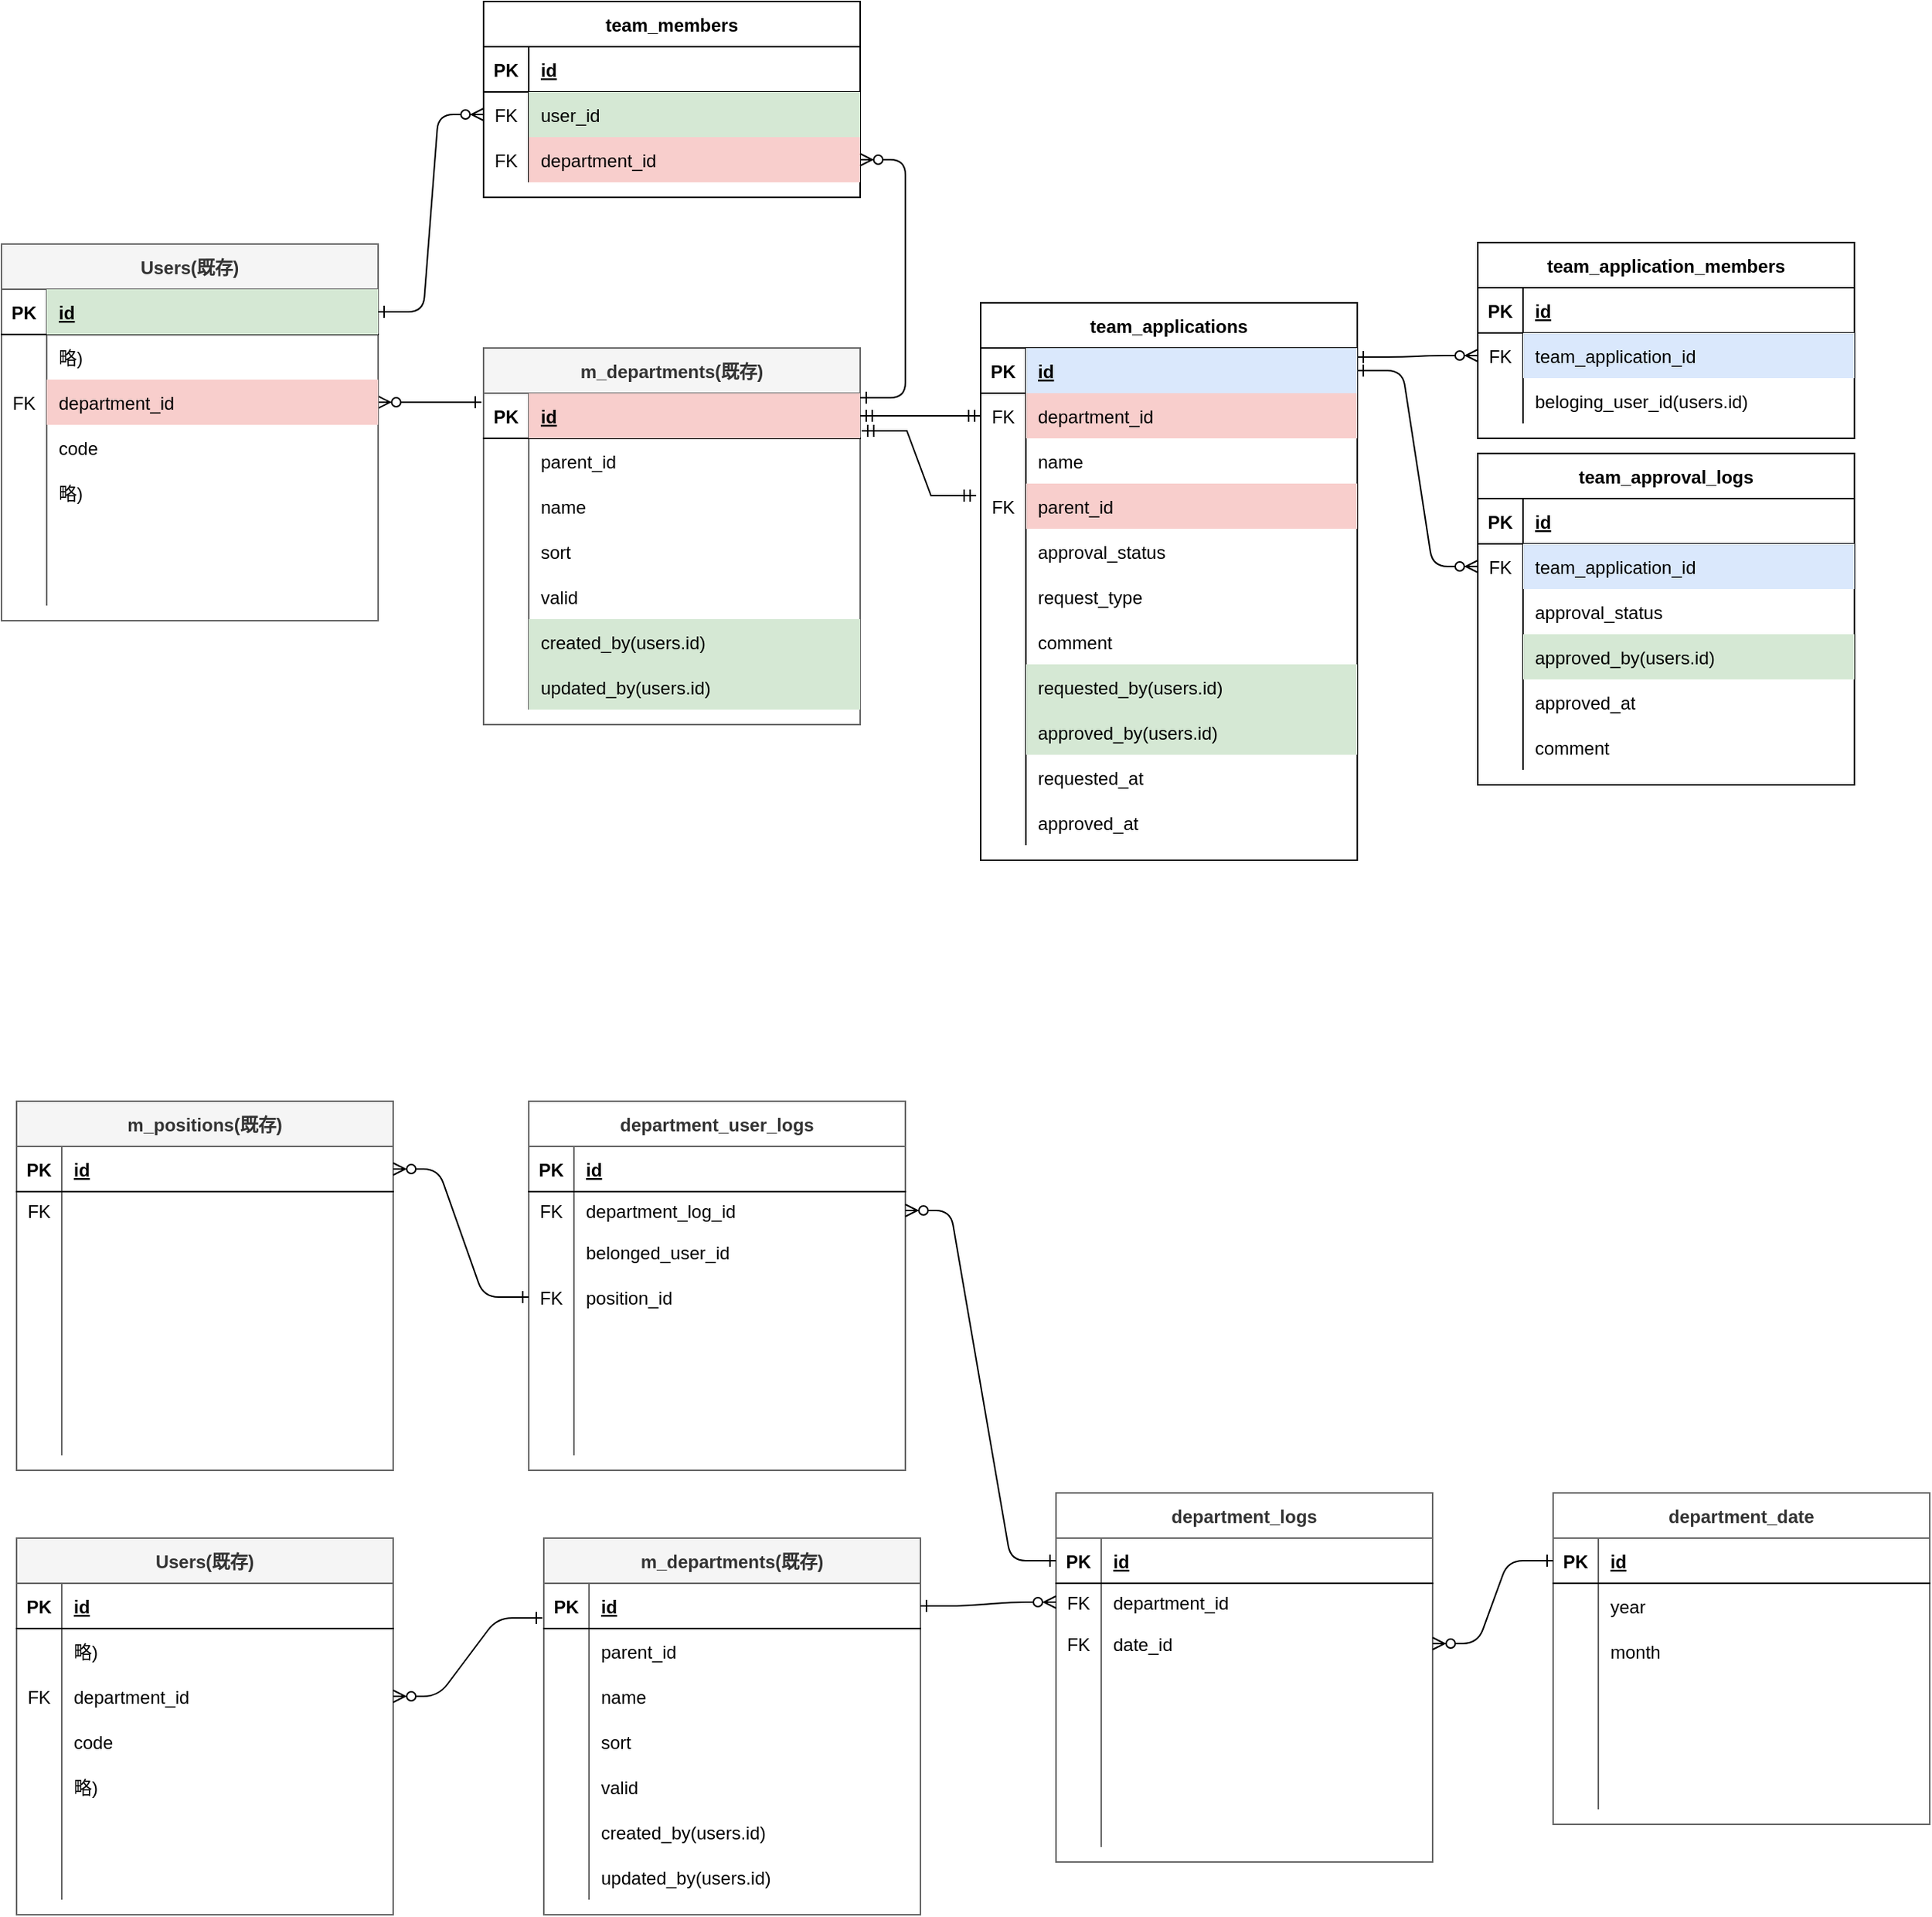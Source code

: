 <mxfile version="24.8.4">
  <diagram id="R2lEEEUBdFMjLlhIrx00" name="Page-1">
    <mxGraphModel dx="1434" dy="1885" grid="1" gridSize="10" guides="1" tooltips="1" connect="1" arrows="1" fold="1" page="1" pageScale="1" pageWidth="850" pageHeight="1100" math="0" shadow="0" extFonts="Permanent Marker^https://fonts.googleapis.com/css?family=Permanent+Marker">
      <root>
        <mxCell id="0" />
        <mxCell id="1" parent="0" />
        <mxCell id="C-vyLk0tnHw3VtMMgP7b-12" value="" style="edgeStyle=entityRelationEdgeStyle;endArrow=ERzeroToMany;startArrow=ERone;endFill=1;startFill=0;entryX=1;entryY=0.5;entryDx=0;entryDy=0;exitX=-0.006;exitY=0.2;exitDx=0;exitDy=0;exitPerimeter=0;" parent="1" source="C-vyLk0tnHw3VtMMgP7b-3" target="8lV-BgsmOip5hhLvjlyz-87" edge="1">
          <mxGeometry width="100" height="100" relative="1" as="geometry">
            <mxPoint x="530" y="124.33" as="sourcePoint" />
            <mxPoint x="340" y="124.33" as="targetPoint" />
          </mxGeometry>
        </mxCell>
        <mxCell id="C-vyLk0tnHw3VtMMgP7b-2" value="m_departments(既存)" style="shape=table;startSize=30;container=1;collapsible=1;childLayout=tableLayout;fixedRows=1;rowLines=0;fontStyle=1;align=center;resizeLast=1;fillColor=#f5f5f5;fontColor=#333333;strokeColor=#666666;" parent="1" vertex="1">
          <mxGeometry x="370" y="140" width="250" height="250" as="geometry" />
        </mxCell>
        <mxCell id="C-vyLk0tnHw3VtMMgP7b-3" value="" style="shape=partialRectangle;collapsible=0;dropTarget=0;pointerEvents=0;fillColor=none;points=[[0,0.5],[1,0.5]];portConstraint=eastwest;top=0;left=0;right=0;bottom=1;" parent="C-vyLk0tnHw3VtMMgP7b-2" vertex="1">
          <mxGeometry y="30" width="250" height="30" as="geometry" />
        </mxCell>
        <mxCell id="C-vyLk0tnHw3VtMMgP7b-4" value="PK" style="shape=partialRectangle;overflow=hidden;connectable=0;fillColor=none;top=0;left=0;bottom=0;right=0;fontStyle=1;" parent="C-vyLk0tnHw3VtMMgP7b-3" vertex="1">
          <mxGeometry width="30" height="30" as="geometry">
            <mxRectangle width="30" height="30" as="alternateBounds" />
          </mxGeometry>
        </mxCell>
        <mxCell id="C-vyLk0tnHw3VtMMgP7b-5" value="id" style="shape=partialRectangle;overflow=hidden;connectable=0;fillColor=#f8cecc;top=0;left=0;bottom=0;right=0;align=left;spacingLeft=6;fontStyle=5;strokeColor=#b85450;" parent="C-vyLk0tnHw3VtMMgP7b-3" vertex="1">
          <mxGeometry x="30" width="220" height="30" as="geometry">
            <mxRectangle width="220" height="30" as="alternateBounds" />
          </mxGeometry>
        </mxCell>
        <mxCell id="C-vyLk0tnHw3VtMMgP7b-6" value="" style="shape=partialRectangle;collapsible=0;dropTarget=0;pointerEvents=0;fillColor=none;points=[[0,0.5],[1,0.5]];portConstraint=eastwest;top=0;left=0;right=0;bottom=0;" parent="C-vyLk0tnHw3VtMMgP7b-2" vertex="1">
          <mxGeometry y="60" width="250" height="30" as="geometry" />
        </mxCell>
        <mxCell id="C-vyLk0tnHw3VtMMgP7b-7" value="" style="shape=partialRectangle;overflow=hidden;connectable=0;fillColor=none;top=0;left=0;bottom=0;right=0;" parent="C-vyLk0tnHw3VtMMgP7b-6" vertex="1">
          <mxGeometry width="30" height="30" as="geometry">
            <mxRectangle width="30" height="30" as="alternateBounds" />
          </mxGeometry>
        </mxCell>
        <mxCell id="C-vyLk0tnHw3VtMMgP7b-8" value="parent_id" style="shape=partialRectangle;overflow=hidden;connectable=0;fillColor=none;top=0;left=0;bottom=0;right=0;align=left;spacingLeft=6;" parent="C-vyLk0tnHw3VtMMgP7b-6" vertex="1">
          <mxGeometry x="30" width="220" height="30" as="geometry">
            <mxRectangle width="220" height="30" as="alternateBounds" />
          </mxGeometry>
        </mxCell>
        <mxCell id="8lV-BgsmOip5hhLvjlyz-121" style="shape=partialRectangle;collapsible=0;dropTarget=0;pointerEvents=0;fillColor=none;points=[[0,0.5],[1,0.5]];portConstraint=eastwest;top=0;left=0;right=0;bottom=0;" parent="C-vyLk0tnHw3VtMMgP7b-2" vertex="1">
          <mxGeometry y="90" width="250" height="30" as="geometry" />
        </mxCell>
        <mxCell id="8lV-BgsmOip5hhLvjlyz-122" style="shape=partialRectangle;overflow=hidden;connectable=0;fillColor=none;top=0;left=0;bottom=0;right=0;" parent="8lV-BgsmOip5hhLvjlyz-121" vertex="1">
          <mxGeometry width="30" height="30" as="geometry">
            <mxRectangle width="30" height="30" as="alternateBounds" />
          </mxGeometry>
        </mxCell>
        <mxCell id="8lV-BgsmOip5hhLvjlyz-123" value="name" style="shape=partialRectangle;overflow=hidden;connectable=0;fillColor=none;top=0;left=0;bottom=0;right=0;align=left;spacingLeft=6;" parent="8lV-BgsmOip5hhLvjlyz-121" vertex="1">
          <mxGeometry x="30" width="220" height="30" as="geometry">
            <mxRectangle width="220" height="30" as="alternateBounds" />
          </mxGeometry>
        </mxCell>
        <mxCell id="8lV-BgsmOip5hhLvjlyz-127" style="shape=partialRectangle;collapsible=0;dropTarget=0;pointerEvents=0;fillColor=none;points=[[0,0.5],[1,0.5]];portConstraint=eastwest;top=0;left=0;right=0;bottom=0;" parent="C-vyLk0tnHw3VtMMgP7b-2" vertex="1">
          <mxGeometry y="120" width="250" height="30" as="geometry" />
        </mxCell>
        <mxCell id="8lV-BgsmOip5hhLvjlyz-128" style="shape=partialRectangle;overflow=hidden;connectable=0;fillColor=none;top=0;left=0;bottom=0;right=0;" parent="8lV-BgsmOip5hhLvjlyz-127" vertex="1">
          <mxGeometry width="30" height="30" as="geometry">
            <mxRectangle width="30" height="30" as="alternateBounds" />
          </mxGeometry>
        </mxCell>
        <mxCell id="8lV-BgsmOip5hhLvjlyz-129" value="sort" style="shape=partialRectangle;overflow=hidden;connectable=0;fillColor=none;top=0;left=0;bottom=0;right=0;align=left;spacingLeft=6;" parent="8lV-BgsmOip5hhLvjlyz-127" vertex="1">
          <mxGeometry x="30" width="220" height="30" as="geometry">
            <mxRectangle width="220" height="30" as="alternateBounds" />
          </mxGeometry>
        </mxCell>
        <mxCell id="8lV-BgsmOip5hhLvjlyz-130" style="shape=partialRectangle;collapsible=0;dropTarget=0;pointerEvents=0;fillColor=none;points=[[0,0.5],[1,0.5]];portConstraint=eastwest;top=0;left=0;right=0;bottom=0;" parent="C-vyLk0tnHw3VtMMgP7b-2" vertex="1">
          <mxGeometry y="150" width="250" height="30" as="geometry" />
        </mxCell>
        <mxCell id="8lV-BgsmOip5hhLvjlyz-131" style="shape=partialRectangle;overflow=hidden;connectable=0;fillColor=none;top=0;left=0;bottom=0;right=0;" parent="8lV-BgsmOip5hhLvjlyz-130" vertex="1">
          <mxGeometry width="30" height="30" as="geometry">
            <mxRectangle width="30" height="30" as="alternateBounds" />
          </mxGeometry>
        </mxCell>
        <mxCell id="8lV-BgsmOip5hhLvjlyz-132" value="valid" style="shape=partialRectangle;overflow=hidden;connectable=0;fillColor=none;top=0;left=0;bottom=0;right=0;align=left;spacingLeft=6;" parent="8lV-BgsmOip5hhLvjlyz-130" vertex="1">
          <mxGeometry x="30" width="220" height="30" as="geometry">
            <mxRectangle width="220" height="30" as="alternateBounds" />
          </mxGeometry>
        </mxCell>
        <mxCell id="8lV-BgsmOip5hhLvjlyz-124" style="shape=partialRectangle;collapsible=0;dropTarget=0;pointerEvents=0;fillColor=none;points=[[0,0.5],[1,0.5]];portConstraint=eastwest;top=0;left=0;right=0;bottom=0;" parent="C-vyLk0tnHw3VtMMgP7b-2" vertex="1">
          <mxGeometry y="180" width="250" height="30" as="geometry" />
        </mxCell>
        <mxCell id="8lV-BgsmOip5hhLvjlyz-125" value="" style="shape=partialRectangle;overflow=hidden;connectable=0;fillColor=none;top=0;left=0;bottom=0;right=0;" parent="8lV-BgsmOip5hhLvjlyz-124" vertex="1">
          <mxGeometry width="30" height="30" as="geometry">
            <mxRectangle width="30" height="30" as="alternateBounds" />
          </mxGeometry>
        </mxCell>
        <mxCell id="8lV-BgsmOip5hhLvjlyz-126" value="created_by(users.id)" style="shape=partialRectangle;overflow=hidden;connectable=0;fillColor=#d5e8d4;top=0;left=0;bottom=0;right=0;align=left;spacingLeft=6;strokeColor=#82b366;" parent="8lV-BgsmOip5hhLvjlyz-124" vertex="1">
          <mxGeometry x="30" width="220" height="30" as="geometry">
            <mxRectangle width="220" height="30" as="alternateBounds" />
          </mxGeometry>
        </mxCell>
        <mxCell id="8lV-BgsmOip5hhLvjlyz-133" style="shape=partialRectangle;collapsible=0;dropTarget=0;pointerEvents=0;fillColor=none;points=[[0,0.5],[1,0.5]];portConstraint=eastwest;top=0;left=0;right=0;bottom=0;" parent="C-vyLk0tnHw3VtMMgP7b-2" vertex="1">
          <mxGeometry y="210" width="250" height="30" as="geometry" />
        </mxCell>
        <mxCell id="8lV-BgsmOip5hhLvjlyz-134" value="" style="shape=partialRectangle;overflow=hidden;connectable=0;fillColor=none;top=0;left=0;bottom=0;right=0;" parent="8lV-BgsmOip5hhLvjlyz-133" vertex="1">
          <mxGeometry width="30" height="30" as="geometry">
            <mxRectangle width="30" height="30" as="alternateBounds" />
          </mxGeometry>
        </mxCell>
        <mxCell id="8lV-BgsmOip5hhLvjlyz-135" value="updated_by(users.id)" style="shape=partialRectangle;overflow=hidden;connectable=0;fillColor=#d5e8d4;top=0;left=0;bottom=0;right=0;align=left;spacingLeft=6;strokeColor=#82b366;" parent="8lV-BgsmOip5hhLvjlyz-133" vertex="1">
          <mxGeometry x="30" width="220" height="30" as="geometry">
            <mxRectangle width="220" height="30" as="alternateBounds" />
          </mxGeometry>
        </mxCell>
        <mxCell id="C-vyLk0tnHw3VtMMgP7b-23" value="Users(既存)" style="shape=table;startSize=30;container=1;collapsible=1;childLayout=tableLayout;fixedRows=1;rowLines=0;fontStyle=1;align=center;resizeLast=1;fillColor=#f5f5f5;fontColor=#333333;strokeColor=#666666;" parent="1" vertex="1">
          <mxGeometry x="50" y="71" width="250" height="250" as="geometry" />
        </mxCell>
        <mxCell id="C-vyLk0tnHw3VtMMgP7b-24" value="" style="shape=partialRectangle;collapsible=0;dropTarget=0;pointerEvents=0;fillColor=none;points=[[0,0.5],[1,0.5]];portConstraint=eastwest;top=0;left=0;right=0;bottom=1;" parent="C-vyLk0tnHw3VtMMgP7b-23" vertex="1">
          <mxGeometry y="30" width="250" height="30" as="geometry" />
        </mxCell>
        <mxCell id="C-vyLk0tnHw3VtMMgP7b-25" value="PK" style="shape=partialRectangle;overflow=hidden;connectable=0;fillColor=none;top=0;left=0;bottom=0;right=0;fontStyle=1;" parent="C-vyLk0tnHw3VtMMgP7b-24" vertex="1">
          <mxGeometry width="30" height="30" as="geometry">
            <mxRectangle width="30" height="30" as="alternateBounds" />
          </mxGeometry>
        </mxCell>
        <mxCell id="C-vyLk0tnHw3VtMMgP7b-26" value="id" style="shape=partialRectangle;overflow=hidden;connectable=0;fillColor=#d5e8d4;top=0;left=0;bottom=0;right=0;align=left;spacingLeft=6;fontStyle=5;strokeColor=#82b366;" parent="C-vyLk0tnHw3VtMMgP7b-24" vertex="1">
          <mxGeometry x="30" width="220" height="30" as="geometry">
            <mxRectangle width="220" height="30" as="alternateBounds" />
          </mxGeometry>
        </mxCell>
        <mxCell id="C-vyLk0tnHw3VtMMgP7b-27" value="" style="shape=partialRectangle;collapsible=0;dropTarget=0;pointerEvents=0;fillColor=none;points=[[0,0.5],[1,0.5]];portConstraint=eastwest;top=0;left=0;right=0;bottom=0;" parent="C-vyLk0tnHw3VtMMgP7b-23" vertex="1">
          <mxGeometry y="60" width="250" height="30" as="geometry" />
        </mxCell>
        <mxCell id="C-vyLk0tnHw3VtMMgP7b-28" value="" style="shape=partialRectangle;overflow=hidden;connectable=0;fillColor=none;top=0;left=0;bottom=0;right=0;" parent="C-vyLk0tnHw3VtMMgP7b-27" vertex="1">
          <mxGeometry width="30" height="30" as="geometry">
            <mxRectangle width="30" height="30" as="alternateBounds" />
          </mxGeometry>
        </mxCell>
        <mxCell id="C-vyLk0tnHw3VtMMgP7b-29" value="略)" style="shape=partialRectangle;overflow=hidden;connectable=0;fillColor=none;top=0;left=0;bottom=0;right=0;align=left;spacingLeft=6;" parent="C-vyLk0tnHw3VtMMgP7b-27" vertex="1">
          <mxGeometry x="30" width="220" height="30" as="geometry">
            <mxRectangle width="220" height="30" as="alternateBounds" />
          </mxGeometry>
        </mxCell>
        <mxCell id="8lV-BgsmOip5hhLvjlyz-87" style="shape=partialRectangle;collapsible=0;dropTarget=0;pointerEvents=0;fillColor=none;points=[[0,0.5],[1,0.5]];portConstraint=eastwest;top=0;left=0;right=0;bottom=0;" parent="C-vyLk0tnHw3VtMMgP7b-23" vertex="1">
          <mxGeometry y="90" width="250" height="30" as="geometry" />
        </mxCell>
        <mxCell id="8lV-BgsmOip5hhLvjlyz-88" value="FK" style="shape=partialRectangle;overflow=hidden;connectable=0;fillColor=none;top=0;left=0;bottom=0;right=0;" parent="8lV-BgsmOip5hhLvjlyz-87" vertex="1">
          <mxGeometry width="30" height="30" as="geometry">
            <mxRectangle width="30" height="30" as="alternateBounds" />
          </mxGeometry>
        </mxCell>
        <mxCell id="8lV-BgsmOip5hhLvjlyz-89" value="department_id" style="shape=partialRectangle;overflow=hidden;connectable=0;fillColor=#f8cecc;top=0;left=0;bottom=0;right=0;align=left;spacingLeft=6;strokeColor=#b85450;" parent="8lV-BgsmOip5hhLvjlyz-87" vertex="1">
          <mxGeometry x="30" width="220" height="30" as="geometry">
            <mxRectangle width="220" height="30" as="alternateBounds" />
          </mxGeometry>
        </mxCell>
        <mxCell id="f4HVpZNy5WUbBtZkF0eh-7" style="shape=partialRectangle;collapsible=0;dropTarget=0;pointerEvents=0;fillColor=none;points=[[0,0.5],[1,0.5]];portConstraint=eastwest;top=0;left=0;right=0;bottom=0;" parent="C-vyLk0tnHw3VtMMgP7b-23" vertex="1">
          <mxGeometry y="120" width="250" height="30" as="geometry" />
        </mxCell>
        <mxCell id="f4HVpZNy5WUbBtZkF0eh-8" style="shape=partialRectangle;overflow=hidden;connectable=0;fillColor=none;top=0;left=0;bottom=0;right=0;" parent="f4HVpZNy5WUbBtZkF0eh-7" vertex="1">
          <mxGeometry width="30" height="30" as="geometry">
            <mxRectangle width="30" height="30" as="alternateBounds" />
          </mxGeometry>
        </mxCell>
        <mxCell id="f4HVpZNy5WUbBtZkF0eh-9" value="code" style="shape=partialRectangle;overflow=hidden;connectable=0;fillColor=none;top=0;left=0;bottom=0;right=0;align=left;spacingLeft=6;strokeColor=#82b366;" parent="f4HVpZNy5WUbBtZkF0eh-7" vertex="1">
          <mxGeometry x="30" width="220" height="30" as="geometry">
            <mxRectangle width="220" height="30" as="alternateBounds" />
          </mxGeometry>
        </mxCell>
        <mxCell id="8lV-BgsmOip5hhLvjlyz-90" style="shape=partialRectangle;collapsible=0;dropTarget=0;pointerEvents=0;fillColor=none;points=[[0,0.5],[1,0.5]];portConstraint=eastwest;top=0;left=0;right=0;bottom=0;" parent="C-vyLk0tnHw3VtMMgP7b-23" vertex="1">
          <mxGeometry y="150" width="250" height="30" as="geometry" />
        </mxCell>
        <mxCell id="8lV-BgsmOip5hhLvjlyz-91" style="shape=partialRectangle;overflow=hidden;connectable=0;fillColor=none;top=0;left=0;bottom=0;right=0;" parent="8lV-BgsmOip5hhLvjlyz-90" vertex="1">
          <mxGeometry width="30" height="30" as="geometry">
            <mxRectangle width="30" height="30" as="alternateBounds" />
          </mxGeometry>
        </mxCell>
        <mxCell id="8lV-BgsmOip5hhLvjlyz-92" value="略)" style="shape=partialRectangle;overflow=hidden;connectable=0;fillColor=none;top=0;left=0;bottom=0;right=0;align=left;spacingLeft=6;" parent="8lV-BgsmOip5hhLvjlyz-90" vertex="1">
          <mxGeometry x="30" width="220" height="30" as="geometry">
            <mxRectangle width="220" height="30" as="alternateBounds" />
          </mxGeometry>
        </mxCell>
        <mxCell id="f4HVpZNy5WUbBtZkF0eh-4" style="shape=partialRectangle;collapsible=0;dropTarget=0;pointerEvents=0;fillColor=none;points=[[0,0.5],[1,0.5]];portConstraint=eastwest;top=0;left=0;right=0;bottom=0;" parent="C-vyLk0tnHw3VtMMgP7b-23" vertex="1">
          <mxGeometry y="180" width="250" height="30" as="geometry" />
        </mxCell>
        <mxCell id="f4HVpZNy5WUbBtZkF0eh-5" style="shape=partialRectangle;overflow=hidden;connectable=0;fillColor=none;top=0;left=0;bottom=0;right=0;" parent="f4HVpZNy5WUbBtZkF0eh-4" vertex="1">
          <mxGeometry width="30" height="30" as="geometry">
            <mxRectangle width="30" height="30" as="alternateBounds" />
          </mxGeometry>
        </mxCell>
        <mxCell id="f4HVpZNy5WUbBtZkF0eh-6" style="shape=partialRectangle;overflow=hidden;connectable=0;fillColor=none;top=0;left=0;bottom=0;right=0;align=left;spacingLeft=6;" parent="f4HVpZNy5WUbBtZkF0eh-4" vertex="1">
          <mxGeometry x="30" width="220" height="30" as="geometry">
            <mxRectangle width="220" height="30" as="alternateBounds" />
          </mxGeometry>
        </mxCell>
        <mxCell id="8lV-BgsmOip5hhLvjlyz-93" style="shape=partialRectangle;collapsible=0;dropTarget=0;pointerEvents=0;fillColor=none;points=[[0,0.5],[1,0.5]];portConstraint=eastwest;top=0;left=0;right=0;bottom=0;" parent="C-vyLk0tnHw3VtMMgP7b-23" vertex="1">
          <mxGeometry y="210" width="250" height="30" as="geometry" />
        </mxCell>
        <mxCell id="8lV-BgsmOip5hhLvjlyz-94" style="shape=partialRectangle;overflow=hidden;connectable=0;fillColor=none;top=0;left=0;bottom=0;right=0;" parent="8lV-BgsmOip5hhLvjlyz-93" vertex="1">
          <mxGeometry width="30" height="30" as="geometry">
            <mxRectangle width="30" height="30" as="alternateBounds" />
          </mxGeometry>
        </mxCell>
        <mxCell id="8lV-BgsmOip5hhLvjlyz-95" value="" style="shape=partialRectangle;overflow=hidden;connectable=0;fillColor=none;top=0;left=0;bottom=0;right=0;align=left;spacingLeft=6;" parent="8lV-BgsmOip5hhLvjlyz-93" vertex="1">
          <mxGeometry x="30" width="220" height="30" as="geometry">
            <mxRectangle width="220" height="30" as="alternateBounds" />
          </mxGeometry>
        </mxCell>
        <mxCell id="8lV-BgsmOip5hhLvjlyz-1" value="team_applications" style="shape=table;startSize=30;container=1;collapsible=1;childLayout=tableLayout;fixedRows=1;rowLines=0;fontStyle=1;align=center;resizeLast=1;" parent="1" vertex="1">
          <mxGeometry x="700" y="110" width="250" height="370" as="geometry" />
        </mxCell>
        <mxCell id="8lV-BgsmOip5hhLvjlyz-2" value="" style="shape=partialRectangle;collapsible=0;dropTarget=0;pointerEvents=0;fillColor=none;points=[[0,0.5],[1,0.5]];portConstraint=eastwest;top=0;left=0;right=0;bottom=1;" parent="8lV-BgsmOip5hhLvjlyz-1" vertex="1">
          <mxGeometry y="30" width="250" height="30" as="geometry" />
        </mxCell>
        <mxCell id="8lV-BgsmOip5hhLvjlyz-3" value="PK" style="shape=partialRectangle;overflow=hidden;connectable=0;fillColor=none;top=0;left=0;bottom=0;right=0;fontStyle=1;" parent="8lV-BgsmOip5hhLvjlyz-2" vertex="1">
          <mxGeometry width="30" height="30" as="geometry">
            <mxRectangle width="30" height="30" as="alternateBounds" />
          </mxGeometry>
        </mxCell>
        <mxCell id="8lV-BgsmOip5hhLvjlyz-4" value="id" style="shape=partialRectangle;overflow=hidden;connectable=0;fillColor=#dae8fc;top=0;left=0;bottom=0;right=0;align=left;spacingLeft=6;fontStyle=5;strokeColor=#6c8ebf;" parent="8lV-BgsmOip5hhLvjlyz-2" vertex="1">
          <mxGeometry x="30" width="220" height="30" as="geometry">
            <mxRectangle width="220" height="30" as="alternateBounds" />
          </mxGeometry>
        </mxCell>
        <mxCell id="8lV-BgsmOip5hhLvjlyz-157" style="shape=partialRectangle;collapsible=0;dropTarget=0;pointerEvents=0;fillColor=none;points=[[0,0.5],[1,0.5]];portConstraint=eastwest;top=0;left=0;right=0;bottom=0;" parent="8lV-BgsmOip5hhLvjlyz-1" vertex="1">
          <mxGeometry y="60" width="250" height="30" as="geometry" />
        </mxCell>
        <mxCell id="8lV-BgsmOip5hhLvjlyz-158" value="FK" style="shape=partialRectangle;overflow=hidden;connectable=0;fillColor=none;top=0;left=0;bottom=0;right=0;" parent="8lV-BgsmOip5hhLvjlyz-157" vertex="1">
          <mxGeometry width="30" height="30" as="geometry">
            <mxRectangle width="30" height="30" as="alternateBounds" />
          </mxGeometry>
        </mxCell>
        <mxCell id="8lV-BgsmOip5hhLvjlyz-159" value="department_id" style="shape=partialRectangle;overflow=hidden;connectable=0;fillColor=#f8cecc;top=0;left=0;bottom=0;right=0;align=left;spacingLeft=6;strokeColor=#b85450;" parent="8lV-BgsmOip5hhLvjlyz-157" vertex="1">
          <mxGeometry x="30" width="220" height="30" as="geometry">
            <mxRectangle width="220" height="30" as="alternateBounds" />
          </mxGeometry>
        </mxCell>
        <mxCell id="8lV-BgsmOip5hhLvjlyz-8" value="" style="shape=partialRectangle;collapsible=0;dropTarget=0;pointerEvents=0;fillColor=none;points=[[0,0.5],[1,0.5]];portConstraint=eastwest;top=0;left=0;right=0;bottom=0;" parent="8lV-BgsmOip5hhLvjlyz-1" vertex="1">
          <mxGeometry y="90" width="250" height="30" as="geometry" />
        </mxCell>
        <mxCell id="8lV-BgsmOip5hhLvjlyz-9" value="" style="shape=partialRectangle;overflow=hidden;connectable=0;fillColor=none;top=0;left=0;bottom=0;right=0;" parent="8lV-BgsmOip5hhLvjlyz-8" vertex="1">
          <mxGeometry width="30" height="30" as="geometry">
            <mxRectangle width="30" height="30" as="alternateBounds" />
          </mxGeometry>
        </mxCell>
        <mxCell id="8lV-BgsmOip5hhLvjlyz-10" value="name" style="shape=partialRectangle;overflow=hidden;connectable=0;fillColor=none;top=0;left=0;bottom=0;right=0;align=left;spacingLeft=6;" parent="8lV-BgsmOip5hhLvjlyz-8" vertex="1">
          <mxGeometry x="30" width="220" height="30" as="geometry">
            <mxRectangle width="220" height="30" as="alternateBounds" />
          </mxGeometry>
        </mxCell>
        <mxCell id="8lV-BgsmOip5hhLvjlyz-154" style="shape=partialRectangle;collapsible=0;dropTarget=0;pointerEvents=0;fillColor=none;points=[[0,0.5],[1,0.5]];portConstraint=eastwest;top=0;left=0;right=0;bottom=0;" parent="8lV-BgsmOip5hhLvjlyz-1" vertex="1">
          <mxGeometry y="120" width="250" height="30" as="geometry" />
        </mxCell>
        <mxCell id="8lV-BgsmOip5hhLvjlyz-155" value="FK" style="shape=partialRectangle;overflow=hidden;connectable=0;fillColor=none;top=0;left=0;bottom=0;right=0;" parent="8lV-BgsmOip5hhLvjlyz-154" vertex="1">
          <mxGeometry width="30" height="30" as="geometry">
            <mxRectangle width="30" height="30" as="alternateBounds" />
          </mxGeometry>
        </mxCell>
        <mxCell id="8lV-BgsmOip5hhLvjlyz-156" value="parent_id" style="shape=partialRectangle;overflow=hidden;connectable=0;fillColor=#f8cecc;top=0;left=0;bottom=0;right=0;align=left;spacingLeft=6;strokeColor=#b85450;" parent="8lV-BgsmOip5hhLvjlyz-154" vertex="1">
          <mxGeometry x="30" width="220" height="30" as="geometry">
            <mxRectangle width="220" height="30" as="alternateBounds" />
          </mxGeometry>
        </mxCell>
        <mxCell id="8lV-BgsmOip5hhLvjlyz-160" style="shape=partialRectangle;collapsible=0;dropTarget=0;pointerEvents=0;fillColor=none;points=[[0,0.5],[1,0.5]];portConstraint=eastwest;top=0;left=0;right=0;bottom=0;" parent="8lV-BgsmOip5hhLvjlyz-1" vertex="1">
          <mxGeometry y="150" width="250" height="30" as="geometry" />
        </mxCell>
        <mxCell id="8lV-BgsmOip5hhLvjlyz-161" style="shape=partialRectangle;overflow=hidden;connectable=0;fillColor=none;top=0;left=0;bottom=0;right=0;" parent="8lV-BgsmOip5hhLvjlyz-160" vertex="1">
          <mxGeometry width="30" height="30" as="geometry">
            <mxRectangle width="30" height="30" as="alternateBounds" />
          </mxGeometry>
        </mxCell>
        <mxCell id="8lV-BgsmOip5hhLvjlyz-162" value="approval_status" style="shape=partialRectangle;overflow=hidden;connectable=0;fillColor=none;top=0;left=0;bottom=0;right=0;align=left;spacingLeft=6;" parent="8lV-BgsmOip5hhLvjlyz-160" vertex="1">
          <mxGeometry x="30" width="220" height="30" as="geometry">
            <mxRectangle width="220" height="30" as="alternateBounds" />
          </mxGeometry>
        </mxCell>
        <mxCell id="8lV-BgsmOip5hhLvjlyz-148" style="shape=partialRectangle;collapsible=0;dropTarget=0;pointerEvents=0;fillColor=none;points=[[0,0.5],[1,0.5]];portConstraint=eastwest;top=0;left=0;right=0;bottom=0;" parent="8lV-BgsmOip5hhLvjlyz-1" vertex="1">
          <mxGeometry y="180" width="250" height="30" as="geometry" />
        </mxCell>
        <mxCell id="8lV-BgsmOip5hhLvjlyz-149" style="shape=partialRectangle;overflow=hidden;connectable=0;fillColor=none;top=0;left=0;bottom=0;right=0;" parent="8lV-BgsmOip5hhLvjlyz-148" vertex="1">
          <mxGeometry width="30" height="30" as="geometry">
            <mxRectangle width="30" height="30" as="alternateBounds" />
          </mxGeometry>
        </mxCell>
        <mxCell id="8lV-BgsmOip5hhLvjlyz-150" value="request_type" style="shape=partialRectangle;overflow=hidden;connectable=0;fillColor=none;top=0;left=0;bottom=0;right=0;align=left;spacingLeft=6;" parent="8lV-BgsmOip5hhLvjlyz-148" vertex="1">
          <mxGeometry x="30" width="220" height="30" as="geometry">
            <mxRectangle width="220" height="30" as="alternateBounds" />
          </mxGeometry>
        </mxCell>
        <mxCell id="f4HVpZNy5WUbBtZkF0eh-18" style="shape=partialRectangle;collapsible=0;dropTarget=0;pointerEvents=0;fillColor=none;points=[[0,0.5],[1,0.5]];portConstraint=eastwest;top=0;left=0;right=0;bottom=0;" parent="8lV-BgsmOip5hhLvjlyz-1" vertex="1">
          <mxGeometry y="210" width="250" height="30" as="geometry" />
        </mxCell>
        <mxCell id="f4HVpZNy5WUbBtZkF0eh-19" style="shape=partialRectangle;overflow=hidden;connectable=0;fillColor=none;top=0;left=0;bottom=0;right=0;" parent="f4HVpZNy5WUbBtZkF0eh-18" vertex="1">
          <mxGeometry width="30" height="30" as="geometry">
            <mxRectangle width="30" height="30" as="alternateBounds" />
          </mxGeometry>
        </mxCell>
        <mxCell id="f4HVpZNy5WUbBtZkF0eh-20" value="comment" style="shape=partialRectangle;overflow=hidden;connectable=0;fillColor=none;top=0;left=0;bottom=0;right=0;align=left;spacingLeft=6;" parent="f4HVpZNy5WUbBtZkF0eh-18" vertex="1">
          <mxGeometry x="30" width="220" height="30" as="geometry">
            <mxRectangle width="220" height="30" as="alternateBounds" />
          </mxGeometry>
        </mxCell>
        <mxCell id="8lV-BgsmOip5hhLvjlyz-169" style="shape=partialRectangle;collapsible=0;dropTarget=0;pointerEvents=0;fillColor=none;points=[[0,0.5],[1,0.5]];portConstraint=eastwest;top=0;left=0;right=0;bottom=0;" parent="8lV-BgsmOip5hhLvjlyz-1" vertex="1">
          <mxGeometry y="240" width="250" height="30" as="geometry" />
        </mxCell>
        <mxCell id="8lV-BgsmOip5hhLvjlyz-170" style="shape=partialRectangle;overflow=hidden;connectable=0;fillColor=none;top=0;left=0;bottom=0;right=0;" parent="8lV-BgsmOip5hhLvjlyz-169" vertex="1">
          <mxGeometry width="30" height="30" as="geometry">
            <mxRectangle width="30" height="30" as="alternateBounds" />
          </mxGeometry>
        </mxCell>
        <mxCell id="8lV-BgsmOip5hhLvjlyz-171" value="requested_by(users.id)" style="shape=partialRectangle;overflow=hidden;connectable=0;fillColor=#d5e8d4;top=0;left=0;bottom=0;right=0;align=left;spacingLeft=6;strokeColor=#82b366;" parent="8lV-BgsmOip5hhLvjlyz-169" vertex="1">
          <mxGeometry x="30" width="220" height="30" as="geometry">
            <mxRectangle width="220" height="30" as="alternateBounds" />
          </mxGeometry>
        </mxCell>
        <mxCell id="8lV-BgsmOip5hhLvjlyz-166" style="shape=partialRectangle;collapsible=0;dropTarget=0;pointerEvents=0;fillColor=none;points=[[0,0.5],[1,0.5]];portConstraint=eastwest;top=0;left=0;right=0;bottom=0;" parent="8lV-BgsmOip5hhLvjlyz-1" vertex="1">
          <mxGeometry y="270" width="250" height="30" as="geometry" />
        </mxCell>
        <mxCell id="8lV-BgsmOip5hhLvjlyz-167" style="shape=partialRectangle;overflow=hidden;connectable=0;fillColor=none;top=0;left=0;bottom=0;right=0;" parent="8lV-BgsmOip5hhLvjlyz-166" vertex="1">
          <mxGeometry width="30" height="30" as="geometry">
            <mxRectangle width="30" height="30" as="alternateBounds" />
          </mxGeometry>
        </mxCell>
        <mxCell id="8lV-BgsmOip5hhLvjlyz-168" value="approved_by(users.id)" style="shape=partialRectangle;overflow=hidden;connectable=0;fillColor=#d5e8d4;top=0;left=0;bottom=0;right=0;align=left;spacingLeft=6;strokeColor=#82b366;" parent="8lV-BgsmOip5hhLvjlyz-166" vertex="1">
          <mxGeometry x="30" width="220" height="30" as="geometry">
            <mxRectangle width="220" height="30" as="alternateBounds" />
          </mxGeometry>
        </mxCell>
        <mxCell id="f4HVpZNy5WUbBtZkF0eh-24" style="shape=partialRectangle;collapsible=0;dropTarget=0;pointerEvents=0;fillColor=none;points=[[0,0.5],[1,0.5]];portConstraint=eastwest;top=0;left=0;right=0;bottom=0;" parent="8lV-BgsmOip5hhLvjlyz-1" vertex="1">
          <mxGeometry y="300" width="250" height="30" as="geometry" />
        </mxCell>
        <mxCell id="f4HVpZNy5WUbBtZkF0eh-25" style="shape=partialRectangle;overflow=hidden;connectable=0;fillColor=none;top=0;left=0;bottom=0;right=0;" parent="f4HVpZNy5WUbBtZkF0eh-24" vertex="1">
          <mxGeometry width="30" height="30" as="geometry">
            <mxRectangle width="30" height="30" as="alternateBounds" />
          </mxGeometry>
        </mxCell>
        <mxCell id="f4HVpZNy5WUbBtZkF0eh-26" value="requested_at" style="shape=partialRectangle;overflow=hidden;connectable=0;fillColor=none;top=0;left=0;bottom=0;right=0;align=left;spacingLeft=6;strokeColor=#82b366;" parent="f4HVpZNy5WUbBtZkF0eh-24" vertex="1">
          <mxGeometry x="30" width="220" height="30" as="geometry">
            <mxRectangle width="220" height="30" as="alternateBounds" />
          </mxGeometry>
        </mxCell>
        <mxCell id="f4HVpZNy5WUbBtZkF0eh-21" style="shape=partialRectangle;collapsible=0;dropTarget=0;pointerEvents=0;fillColor=none;points=[[0,0.5],[1,0.5]];portConstraint=eastwest;top=0;left=0;right=0;bottom=0;" parent="8lV-BgsmOip5hhLvjlyz-1" vertex="1">
          <mxGeometry y="330" width="250" height="30" as="geometry" />
        </mxCell>
        <mxCell id="f4HVpZNy5WUbBtZkF0eh-22" style="shape=partialRectangle;overflow=hidden;connectable=0;fillColor=none;top=0;left=0;bottom=0;right=0;" parent="f4HVpZNy5WUbBtZkF0eh-21" vertex="1">
          <mxGeometry width="30" height="30" as="geometry">
            <mxRectangle width="30" height="30" as="alternateBounds" />
          </mxGeometry>
        </mxCell>
        <mxCell id="f4HVpZNy5WUbBtZkF0eh-23" value="approved_at" style="shape=partialRectangle;overflow=hidden;connectable=0;fillColor=none;top=0;left=0;bottom=0;right=0;align=left;spacingLeft=6;strokeColor=#82b366;" parent="f4HVpZNy5WUbBtZkF0eh-21" vertex="1">
          <mxGeometry x="30" width="220" height="30" as="geometry">
            <mxRectangle width="220" height="30" as="alternateBounds" />
          </mxGeometry>
        </mxCell>
        <mxCell id="8lV-BgsmOip5hhLvjlyz-11" value="team_members" style="shape=table;startSize=30;container=1;collapsible=1;childLayout=tableLayout;fixedRows=1;rowLines=0;fontStyle=1;align=center;resizeLast=1;" parent="1" vertex="1">
          <mxGeometry x="370" y="-90" width="250" height="130" as="geometry" />
        </mxCell>
        <mxCell id="8lV-BgsmOip5hhLvjlyz-12" value="" style="shape=partialRectangle;collapsible=0;dropTarget=0;pointerEvents=0;fillColor=none;points=[[0,0.5],[1,0.5]];portConstraint=eastwest;top=0;left=0;right=0;bottom=1;" parent="8lV-BgsmOip5hhLvjlyz-11" vertex="1">
          <mxGeometry y="30" width="250" height="30" as="geometry" />
        </mxCell>
        <mxCell id="8lV-BgsmOip5hhLvjlyz-13" value="PK" style="shape=partialRectangle;overflow=hidden;connectable=0;fillColor=none;top=0;left=0;bottom=0;right=0;fontStyle=1;" parent="8lV-BgsmOip5hhLvjlyz-12" vertex="1">
          <mxGeometry width="30" height="30" as="geometry">
            <mxRectangle width="30" height="30" as="alternateBounds" />
          </mxGeometry>
        </mxCell>
        <mxCell id="8lV-BgsmOip5hhLvjlyz-14" value="id" style="shape=partialRectangle;overflow=hidden;connectable=0;fillColor=none;top=0;left=0;bottom=0;right=0;align=left;spacingLeft=6;fontStyle=5;" parent="8lV-BgsmOip5hhLvjlyz-12" vertex="1">
          <mxGeometry x="30" width="220" height="30" as="geometry">
            <mxRectangle width="220" height="30" as="alternateBounds" />
          </mxGeometry>
        </mxCell>
        <mxCell id="8lV-BgsmOip5hhLvjlyz-15" value="" style="shape=partialRectangle;collapsible=0;dropTarget=0;pointerEvents=0;fillColor=none;points=[[0,0.5],[1,0.5]];portConstraint=eastwest;top=0;left=0;right=0;bottom=0;" parent="8lV-BgsmOip5hhLvjlyz-11" vertex="1">
          <mxGeometry y="60" width="250" height="30" as="geometry" />
        </mxCell>
        <mxCell id="8lV-BgsmOip5hhLvjlyz-16" value="FK" style="shape=partialRectangle;overflow=hidden;connectable=0;fillColor=none;top=0;left=0;bottom=0;right=0;" parent="8lV-BgsmOip5hhLvjlyz-15" vertex="1">
          <mxGeometry width="30" height="30" as="geometry">
            <mxRectangle width="30" height="30" as="alternateBounds" />
          </mxGeometry>
        </mxCell>
        <mxCell id="8lV-BgsmOip5hhLvjlyz-17" value="user_id" style="shape=partialRectangle;overflow=hidden;connectable=0;fillColor=#d5e8d4;top=0;left=0;bottom=0;right=0;align=left;spacingLeft=6;strokeColor=#82b366;" parent="8lV-BgsmOip5hhLvjlyz-15" vertex="1">
          <mxGeometry x="30" width="220" height="30" as="geometry">
            <mxRectangle width="220" height="30" as="alternateBounds" />
          </mxGeometry>
        </mxCell>
        <mxCell id="8lV-BgsmOip5hhLvjlyz-18" value="" style="shape=partialRectangle;collapsible=0;dropTarget=0;pointerEvents=0;fillColor=none;points=[[0,0.5],[1,0.5]];portConstraint=eastwest;top=0;left=0;right=0;bottom=0;" parent="8lV-BgsmOip5hhLvjlyz-11" vertex="1">
          <mxGeometry y="90" width="250" height="30" as="geometry" />
        </mxCell>
        <mxCell id="8lV-BgsmOip5hhLvjlyz-19" value="FK" style="shape=partialRectangle;overflow=hidden;connectable=0;fillColor=none;top=0;left=0;bottom=0;right=0;" parent="8lV-BgsmOip5hhLvjlyz-18" vertex="1">
          <mxGeometry width="30" height="30" as="geometry">
            <mxRectangle width="30" height="30" as="alternateBounds" />
          </mxGeometry>
        </mxCell>
        <mxCell id="8lV-BgsmOip5hhLvjlyz-20" value="department_id" style="shape=partialRectangle;overflow=hidden;connectable=0;fillColor=#f8cecc;top=0;left=0;bottom=0;right=0;align=left;spacingLeft=6;strokeColor=#b85450;" parent="8lV-BgsmOip5hhLvjlyz-18" vertex="1">
          <mxGeometry x="30" width="220" height="30" as="geometry">
            <mxRectangle width="220" height="30" as="alternateBounds" />
          </mxGeometry>
        </mxCell>
        <mxCell id="8lV-BgsmOip5hhLvjlyz-21" value="team_approval_logs" style="shape=table;startSize=30;container=1;collapsible=1;childLayout=tableLayout;fixedRows=1;rowLines=0;fontStyle=1;align=center;resizeLast=1;" parent="1" vertex="1">
          <mxGeometry x="1030" y="210" width="250" height="220" as="geometry" />
        </mxCell>
        <mxCell id="8lV-BgsmOip5hhLvjlyz-22" value="" style="shape=partialRectangle;collapsible=0;dropTarget=0;pointerEvents=0;fillColor=none;points=[[0,0.5],[1,0.5]];portConstraint=eastwest;top=0;left=0;right=0;bottom=1;" parent="8lV-BgsmOip5hhLvjlyz-21" vertex="1">
          <mxGeometry y="30" width="250" height="30" as="geometry" />
        </mxCell>
        <mxCell id="8lV-BgsmOip5hhLvjlyz-23" value="PK" style="shape=partialRectangle;overflow=hidden;connectable=0;fillColor=none;top=0;left=0;bottom=0;right=0;fontStyle=1;" parent="8lV-BgsmOip5hhLvjlyz-22" vertex="1">
          <mxGeometry width="30" height="30" as="geometry">
            <mxRectangle width="30" height="30" as="alternateBounds" />
          </mxGeometry>
        </mxCell>
        <mxCell id="8lV-BgsmOip5hhLvjlyz-24" value="id" style="shape=partialRectangle;overflow=hidden;connectable=0;fillColor=none;top=0;left=0;bottom=0;right=0;align=left;spacingLeft=6;fontStyle=5;" parent="8lV-BgsmOip5hhLvjlyz-22" vertex="1">
          <mxGeometry x="30" width="220" height="30" as="geometry">
            <mxRectangle width="220" height="30" as="alternateBounds" />
          </mxGeometry>
        </mxCell>
        <mxCell id="8lV-BgsmOip5hhLvjlyz-25" value="" style="shape=partialRectangle;collapsible=0;dropTarget=0;pointerEvents=0;fillColor=none;points=[[0,0.5],[1,0.5]];portConstraint=eastwest;top=0;left=0;right=0;bottom=0;" parent="8lV-BgsmOip5hhLvjlyz-21" vertex="1">
          <mxGeometry y="60" width="250" height="30" as="geometry" />
        </mxCell>
        <mxCell id="8lV-BgsmOip5hhLvjlyz-26" value="FK" style="shape=partialRectangle;overflow=hidden;connectable=0;fillColor=none;top=0;left=0;bottom=0;right=0;" parent="8lV-BgsmOip5hhLvjlyz-25" vertex="1">
          <mxGeometry width="30" height="30" as="geometry">
            <mxRectangle width="30" height="30" as="alternateBounds" />
          </mxGeometry>
        </mxCell>
        <mxCell id="8lV-BgsmOip5hhLvjlyz-27" value="team_application_id" style="shape=partialRectangle;overflow=hidden;connectable=0;fillColor=#dae8fc;top=0;left=0;bottom=0;right=0;align=left;spacingLeft=6;strokeColor=#6c8ebf;" parent="8lV-BgsmOip5hhLvjlyz-25" vertex="1">
          <mxGeometry x="30" width="220" height="30" as="geometry">
            <mxRectangle width="220" height="30" as="alternateBounds" />
          </mxGeometry>
        </mxCell>
        <mxCell id="8lV-BgsmOip5hhLvjlyz-28" value="" style="shape=partialRectangle;collapsible=0;dropTarget=0;pointerEvents=0;fillColor=none;points=[[0,0.5],[1,0.5]];portConstraint=eastwest;top=0;left=0;right=0;bottom=0;" parent="8lV-BgsmOip5hhLvjlyz-21" vertex="1">
          <mxGeometry y="90" width="250" height="30" as="geometry" />
        </mxCell>
        <mxCell id="8lV-BgsmOip5hhLvjlyz-29" value="" style="shape=partialRectangle;overflow=hidden;connectable=0;fillColor=none;top=0;left=0;bottom=0;right=0;" parent="8lV-BgsmOip5hhLvjlyz-28" vertex="1">
          <mxGeometry width="30" height="30" as="geometry">
            <mxRectangle width="30" height="30" as="alternateBounds" />
          </mxGeometry>
        </mxCell>
        <mxCell id="8lV-BgsmOip5hhLvjlyz-30" value="approval_status" style="shape=partialRectangle;overflow=hidden;connectable=0;fillColor=none;top=0;left=0;bottom=0;right=0;align=left;spacingLeft=6;" parent="8lV-BgsmOip5hhLvjlyz-28" vertex="1">
          <mxGeometry x="30" width="220" height="30" as="geometry">
            <mxRectangle width="220" height="30" as="alternateBounds" />
          </mxGeometry>
        </mxCell>
        <mxCell id="8lV-BgsmOip5hhLvjlyz-172" style="shape=partialRectangle;collapsible=0;dropTarget=0;pointerEvents=0;fillColor=none;points=[[0,0.5],[1,0.5]];portConstraint=eastwest;top=0;left=0;right=0;bottom=0;" parent="8lV-BgsmOip5hhLvjlyz-21" vertex="1">
          <mxGeometry y="120" width="250" height="30" as="geometry" />
        </mxCell>
        <mxCell id="8lV-BgsmOip5hhLvjlyz-173" style="shape=partialRectangle;overflow=hidden;connectable=0;fillColor=none;top=0;left=0;bottom=0;right=0;" parent="8lV-BgsmOip5hhLvjlyz-172" vertex="1">
          <mxGeometry width="30" height="30" as="geometry">
            <mxRectangle width="30" height="30" as="alternateBounds" />
          </mxGeometry>
        </mxCell>
        <mxCell id="8lV-BgsmOip5hhLvjlyz-174" value="approved_by(users.id)" style="shape=partialRectangle;overflow=hidden;connectable=0;fillColor=#d5e8d4;top=0;left=0;bottom=0;right=0;align=left;spacingLeft=6;strokeColor=#82b366;" parent="8lV-BgsmOip5hhLvjlyz-172" vertex="1">
          <mxGeometry x="30" width="220" height="30" as="geometry">
            <mxRectangle width="220" height="30" as="alternateBounds" />
          </mxGeometry>
        </mxCell>
        <mxCell id="8lV-BgsmOip5hhLvjlyz-175" style="shape=partialRectangle;collapsible=0;dropTarget=0;pointerEvents=0;fillColor=none;points=[[0,0.5],[1,0.5]];portConstraint=eastwest;top=0;left=0;right=0;bottom=0;" parent="8lV-BgsmOip5hhLvjlyz-21" vertex="1">
          <mxGeometry y="150" width="250" height="30" as="geometry" />
        </mxCell>
        <mxCell id="8lV-BgsmOip5hhLvjlyz-176" style="shape=partialRectangle;overflow=hidden;connectable=0;fillColor=none;top=0;left=0;bottom=0;right=0;" parent="8lV-BgsmOip5hhLvjlyz-175" vertex="1">
          <mxGeometry width="30" height="30" as="geometry">
            <mxRectangle width="30" height="30" as="alternateBounds" />
          </mxGeometry>
        </mxCell>
        <mxCell id="8lV-BgsmOip5hhLvjlyz-177" value="approved_at" style="shape=partialRectangle;overflow=hidden;connectable=0;fillColor=none;top=0;left=0;bottom=0;right=0;align=left;spacingLeft=6;" parent="8lV-BgsmOip5hhLvjlyz-175" vertex="1">
          <mxGeometry x="30" width="220" height="30" as="geometry">
            <mxRectangle width="220" height="30" as="alternateBounds" />
          </mxGeometry>
        </mxCell>
        <mxCell id="8lV-BgsmOip5hhLvjlyz-181" style="shape=partialRectangle;collapsible=0;dropTarget=0;pointerEvents=0;fillColor=none;points=[[0,0.5],[1,0.5]];portConstraint=eastwest;top=0;left=0;right=0;bottom=0;" parent="8lV-BgsmOip5hhLvjlyz-21" vertex="1">
          <mxGeometry y="180" width="250" height="30" as="geometry" />
        </mxCell>
        <mxCell id="8lV-BgsmOip5hhLvjlyz-182" style="shape=partialRectangle;overflow=hidden;connectable=0;fillColor=none;top=0;left=0;bottom=0;right=0;" parent="8lV-BgsmOip5hhLvjlyz-181" vertex="1">
          <mxGeometry width="30" height="30" as="geometry">
            <mxRectangle width="30" height="30" as="alternateBounds" />
          </mxGeometry>
        </mxCell>
        <mxCell id="8lV-BgsmOip5hhLvjlyz-183" value="comment" style="shape=partialRectangle;overflow=hidden;connectable=0;fillColor=none;top=0;left=0;bottom=0;right=0;align=left;spacingLeft=6;" parent="8lV-BgsmOip5hhLvjlyz-181" vertex="1">
          <mxGeometry x="30" width="220" height="30" as="geometry">
            <mxRectangle width="220" height="30" as="alternateBounds" />
          </mxGeometry>
        </mxCell>
        <mxCell id="8lV-BgsmOip5hhLvjlyz-31" value="team_application_members" style="shape=table;startSize=30;container=1;collapsible=1;childLayout=tableLayout;fixedRows=1;rowLines=0;fontStyle=1;align=center;resizeLast=1;" parent="1" vertex="1">
          <mxGeometry x="1030" y="70" width="250" height="130" as="geometry" />
        </mxCell>
        <mxCell id="8lV-BgsmOip5hhLvjlyz-32" value="" style="shape=partialRectangle;collapsible=0;dropTarget=0;pointerEvents=0;fillColor=none;points=[[0,0.5],[1,0.5]];portConstraint=eastwest;top=0;left=0;right=0;bottom=1;" parent="8lV-BgsmOip5hhLvjlyz-31" vertex="1">
          <mxGeometry y="30" width="250" height="30" as="geometry" />
        </mxCell>
        <mxCell id="8lV-BgsmOip5hhLvjlyz-33" value="PK" style="shape=partialRectangle;overflow=hidden;connectable=0;fillColor=none;top=0;left=0;bottom=0;right=0;fontStyle=1;" parent="8lV-BgsmOip5hhLvjlyz-32" vertex="1">
          <mxGeometry width="30" height="30" as="geometry">
            <mxRectangle width="30" height="30" as="alternateBounds" />
          </mxGeometry>
        </mxCell>
        <mxCell id="8lV-BgsmOip5hhLvjlyz-34" value="id" style="shape=partialRectangle;overflow=hidden;connectable=0;fillColor=none;top=0;left=0;bottom=0;right=0;align=left;spacingLeft=6;fontStyle=5;" parent="8lV-BgsmOip5hhLvjlyz-32" vertex="1">
          <mxGeometry x="30" width="220" height="30" as="geometry">
            <mxRectangle width="220" height="30" as="alternateBounds" />
          </mxGeometry>
        </mxCell>
        <mxCell id="8lV-BgsmOip5hhLvjlyz-35" value="" style="shape=partialRectangle;collapsible=0;dropTarget=0;pointerEvents=0;fillColor=none;points=[[0,0.5],[1,0.5]];portConstraint=eastwest;top=0;left=0;right=0;bottom=0;" parent="8lV-BgsmOip5hhLvjlyz-31" vertex="1">
          <mxGeometry y="60" width="250" height="30" as="geometry" />
        </mxCell>
        <mxCell id="8lV-BgsmOip5hhLvjlyz-36" value="FK" style="shape=partialRectangle;overflow=hidden;connectable=0;fillColor=none;top=0;left=0;bottom=0;right=0;" parent="8lV-BgsmOip5hhLvjlyz-35" vertex="1">
          <mxGeometry width="30" height="30" as="geometry">
            <mxRectangle width="30" height="30" as="alternateBounds" />
          </mxGeometry>
        </mxCell>
        <mxCell id="8lV-BgsmOip5hhLvjlyz-37" value="team_application_id" style="shape=partialRectangle;overflow=hidden;connectable=0;fillColor=#dae8fc;top=0;left=0;bottom=0;right=0;align=left;spacingLeft=6;strokeColor=#6c8ebf;" parent="8lV-BgsmOip5hhLvjlyz-35" vertex="1">
          <mxGeometry x="30" width="220" height="30" as="geometry">
            <mxRectangle width="220" height="30" as="alternateBounds" />
          </mxGeometry>
        </mxCell>
        <mxCell id="8lV-BgsmOip5hhLvjlyz-38" value="" style="shape=partialRectangle;collapsible=0;dropTarget=0;pointerEvents=0;fillColor=none;points=[[0,0.5],[1,0.5]];portConstraint=eastwest;top=0;left=0;right=0;bottom=0;" parent="8lV-BgsmOip5hhLvjlyz-31" vertex="1">
          <mxGeometry y="90" width="250" height="30" as="geometry" />
        </mxCell>
        <mxCell id="8lV-BgsmOip5hhLvjlyz-39" value="" style="shape=partialRectangle;overflow=hidden;connectable=0;fillColor=none;top=0;left=0;bottom=0;right=0;" parent="8lV-BgsmOip5hhLvjlyz-38" vertex="1">
          <mxGeometry width="30" height="30" as="geometry">
            <mxRectangle width="30" height="30" as="alternateBounds" />
          </mxGeometry>
        </mxCell>
        <mxCell id="8lV-BgsmOip5hhLvjlyz-40" value="beloging_user_id(users.id)" style="shape=partialRectangle;overflow=hidden;connectable=0;fillColor=none;top=0;left=0;bottom=0;right=0;align=left;spacingLeft=6;" parent="8lV-BgsmOip5hhLvjlyz-38" vertex="1">
          <mxGeometry x="30" width="220" height="30" as="geometry">
            <mxRectangle width="220" height="30" as="alternateBounds" />
          </mxGeometry>
        </mxCell>
        <mxCell id="f4HVpZNy5WUbBtZkF0eh-1" value="" style="edgeStyle=entityRelationEdgeStyle;fontSize=12;html=1;endArrow=ERmandOne;startArrow=ERmandOne;rounded=0;entryX=0;entryY=0.5;entryDx=0;entryDy=0;exitX=1;exitY=0.5;exitDx=0;exitDy=0;" parent="1" source="C-vyLk0tnHw3VtMMgP7b-3" target="8lV-BgsmOip5hhLvjlyz-157" edge="1">
          <mxGeometry width="100" height="100" relative="1" as="geometry">
            <mxPoint x="611" y="155" as="sourcePoint" />
            <mxPoint x="690" y="30" as="targetPoint" />
            <Array as="points">
              <mxPoint x="570" y="-110" />
            </Array>
          </mxGeometry>
        </mxCell>
        <mxCell id="f4HVpZNy5WUbBtZkF0eh-2" value="" style="edgeStyle=entityRelationEdgeStyle;fontSize=12;html=1;endArrow=ERmandOne;startArrow=ERmandOne;rounded=0;entryX=-0.012;entryY=0.267;entryDx=0;entryDy=0;entryPerimeter=0;exitX=1.004;exitY=0.833;exitDx=0;exitDy=0;exitPerimeter=0;" parent="1" source="C-vyLk0tnHw3VtMMgP7b-3" target="8lV-BgsmOip5hhLvjlyz-154" edge="1">
          <mxGeometry width="100" height="100" relative="1" as="geometry">
            <mxPoint x="610" y="140" as="sourcePoint" />
            <mxPoint x="693" y="181" as="targetPoint" />
            <Array as="points">
              <mxPoint x="620" y="140" />
              <mxPoint x="573" y="-94" />
              <mxPoint x="663" y="196" />
            </Array>
          </mxGeometry>
        </mxCell>
        <mxCell id="f4HVpZNy5WUbBtZkF0eh-12" value="" style="edgeStyle=entityRelationEdgeStyle;endArrow=ERzeroToMany;startArrow=ERone;endFill=1;startFill=0;entryX=0;entryY=0.5;entryDx=0;entryDy=0;" parent="1" target="8lV-BgsmOip5hhLvjlyz-35" edge="1">
          <mxGeometry width="100" height="100" relative="1" as="geometry">
            <mxPoint x="950" y="146" as="sourcePoint" />
            <mxPoint x="1050" y="70" as="targetPoint" />
            <Array as="points">
              <mxPoint x="1491" y="354" />
              <mxPoint x="1091" y="-150" />
            </Array>
          </mxGeometry>
        </mxCell>
        <mxCell id="f4HVpZNy5WUbBtZkF0eh-13" value="" style="edgeStyle=entityRelationEdgeStyle;endArrow=ERzeroToMany;startArrow=ERone;endFill=1;startFill=0;entryX=0;entryY=0.5;entryDx=0;entryDy=0;exitX=1;exitY=0.5;exitDx=0;exitDy=0;" parent="1" source="8lV-BgsmOip5hhLvjlyz-2" target="8lV-BgsmOip5hhLvjlyz-25" edge="1">
          <mxGeometry width="100" height="100" relative="1" as="geometry">
            <mxPoint x="960" y="119" as="sourcePoint" />
            <mxPoint x="1044" y="110" as="targetPoint" />
            <Array as="points">
              <mxPoint x="1489" y="367" />
              <mxPoint x="1089" y="-137" />
            </Array>
          </mxGeometry>
        </mxCell>
        <mxCell id="f4HVpZNy5WUbBtZkF0eh-16" value="" style="edgeStyle=entityRelationEdgeStyle;endArrow=ERzeroToMany;startArrow=ERone;endFill=1;startFill=0;entryX=1;entryY=0.5;entryDx=0;entryDy=0;exitX=1;exitY=0.1;exitDx=0;exitDy=0;exitPerimeter=0;" parent="1" source="C-vyLk0tnHw3VtMMgP7b-3" target="8lV-BgsmOip5hhLvjlyz-18" edge="1">
          <mxGeometry width="100" height="100" relative="1" as="geometry">
            <mxPoint x="630" y="120" as="sourcePoint" />
            <mxPoint x="720" y="430" as="targetPoint" />
          </mxGeometry>
        </mxCell>
        <mxCell id="f4HVpZNy5WUbBtZkF0eh-15" value="" style="edgeStyle=entityRelationEdgeStyle;endArrow=ERzeroToMany;startArrow=ERone;endFill=1;startFill=0;entryX=0;entryY=0.5;entryDx=0;entryDy=0;" parent="1" source="C-vyLk0tnHw3VtMMgP7b-24" target="8lV-BgsmOip5hhLvjlyz-15" edge="1">
          <mxGeometry width="100" height="100" relative="1" as="geometry">
            <mxPoint x="80" y="260" as="sourcePoint" />
            <mxPoint x="10" y="645" as="targetPoint" />
            <Array as="points">
              <mxPoint x="364.29" y="-10" />
              <mxPoint x="90" y="460" />
              <mxPoint x="60" y="360" />
              <mxPoint x="60" y="350" />
            </Array>
          </mxGeometry>
        </mxCell>
        <mxCell id="m54HIRu77uSfVVvUqrc5-7" value="department_logs" style="shape=table;startSize=30;container=1;collapsible=1;childLayout=tableLayout;fixedRows=1;rowLines=0;fontStyle=1;align=center;resizeLast=1;fillColor=none;fontColor=#333333;strokeColor=#666666;" parent="1" vertex="1">
          <mxGeometry x="750" y="900" width="250" height="245" as="geometry" />
        </mxCell>
        <mxCell id="m54HIRu77uSfVVvUqrc5-8" value="" style="shape=partialRectangle;collapsible=0;dropTarget=0;pointerEvents=0;fillColor=none;points=[[0,0.5],[1,0.5]];portConstraint=eastwest;top=0;left=0;right=0;bottom=1;" parent="m54HIRu77uSfVVvUqrc5-7" vertex="1">
          <mxGeometry y="30" width="250" height="30" as="geometry" />
        </mxCell>
        <mxCell id="m54HIRu77uSfVVvUqrc5-9" value="PK" style="shape=partialRectangle;overflow=hidden;connectable=0;fillColor=none;top=0;left=0;bottom=0;right=0;fontStyle=1;" parent="m54HIRu77uSfVVvUqrc5-8" vertex="1">
          <mxGeometry width="30" height="30" as="geometry">
            <mxRectangle width="30" height="30" as="alternateBounds" />
          </mxGeometry>
        </mxCell>
        <mxCell id="m54HIRu77uSfVVvUqrc5-10" value="id" style="shape=partialRectangle;overflow=hidden;connectable=0;fillColor=none;top=0;left=0;bottom=0;right=0;align=left;spacingLeft=6;fontStyle=5;strokeColor=#b85450;" parent="m54HIRu77uSfVVvUqrc5-8" vertex="1">
          <mxGeometry x="30" width="220" height="30" as="geometry">
            <mxRectangle width="220" height="30" as="alternateBounds" />
          </mxGeometry>
        </mxCell>
        <mxCell id="m54HIRu77uSfVVvUqrc5-11" value="" style="shape=partialRectangle;collapsible=0;dropTarget=0;pointerEvents=0;fillColor=none;points=[[0,0.5],[1,0.5]];portConstraint=eastwest;top=0;left=0;right=0;bottom=0;" parent="m54HIRu77uSfVVvUqrc5-7" vertex="1">
          <mxGeometry y="60" width="250" height="25" as="geometry" />
        </mxCell>
        <mxCell id="m54HIRu77uSfVVvUqrc5-12" value="FK" style="shape=partialRectangle;overflow=hidden;connectable=0;fillColor=none;top=0;left=0;bottom=0;right=0;" parent="m54HIRu77uSfVVvUqrc5-11" vertex="1">
          <mxGeometry width="30" height="25" as="geometry">
            <mxRectangle width="30" height="25" as="alternateBounds" />
          </mxGeometry>
        </mxCell>
        <mxCell id="m54HIRu77uSfVVvUqrc5-13" value="department_id" style="shape=partialRectangle;overflow=hidden;connectable=0;fillColor=none;top=0;left=0;bottom=0;right=0;align=left;spacingLeft=6;" parent="m54HIRu77uSfVVvUqrc5-11" vertex="1">
          <mxGeometry x="30" width="220" height="25" as="geometry">
            <mxRectangle width="220" height="25" as="alternateBounds" />
          </mxGeometry>
        </mxCell>
        <mxCell id="m54HIRu77uSfVVvUqrc5-14" style="shape=partialRectangle;collapsible=0;dropTarget=0;pointerEvents=0;fillColor=none;points=[[0,0.5],[1,0.5]];portConstraint=eastwest;top=0;left=0;right=0;bottom=0;" parent="m54HIRu77uSfVVvUqrc5-7" vertex="1">
          <mxGeometry y="85" width="250" height="30" as="geometry" />
        </mxCell>
        <mxCell id="m54HIRu77uSfVVvUqrc5-15" value="FK" style="shape=partialRectangle;overflow=hidden;connectable=0;fillColor=none;top=0;left=0;bottom=0;right=0;" parent="m54HIRu77uSfVVvUqrc5-14" vertex="1">
          <mxGeometry width="30" height="30" as="geometry">
            <mxRectangle width="30" height="30" as="alternateBounds" />
          </mxGeometry>
        </mxCell>
        <mxCell id="m54HIRu77uSfVVvUqrc5-16" value="date_id" style="shape=partialRectangle;overflow=hidden;connectable=0;fillColor=none;top=0;left=0;bottom=0;right=0;align=left;spacingLeft=6;" parent="m54HIRu77uSfVVvUqrc5-14" vertex="1">
          <mxGeometry x="30" width="220" height="30" as="geometry">
            <mxRectangle width="220" height="30" as="alternateBounds" />
          </mxGeometry>
        </mxCell>
        <mxCell id="m54HIRu77uSfVVvUqrc5-17" style="shape=partialRectangle;collapsible=0;dropTarget=0;pointerEvents=0;fillColor=none;points=[[0,0.5],[1,0.5]];portConstraint=eastwest;top=0;left=0;right=0;bottom=0;" parent="m54HIRu77uSfVVvUqrc5-7" vertex="1">
          <mxGeometry y="115" width="250" height="30" as="geometry" />
        </mxCell>
        <mxCell id="m54HIRu77uSfVVvUqrc5-18" style="shape=partialRectangle;overflow=hidden;connectable=0;fillColor=none;top=0;left=0;bottom=0;right=0;" parent="m54HIRu77uSfVVvUqrc5-17" vertex="1">
          <mxGeometry width="30" height="30" as="geometry">
            <mxRectangle width="30" height="30" as="alternateBounds" />
          </mxGeometry>
        </mxCell>
        <mxCell id="m54HIRu77uSfVVvUqrc5-19" value="" style="shape=partialRectangle;overflow=hidden;connectable=0;fillColor=none;top=0;left=0;bottom=0;right=0;align=left;spacingLeft=6;" parent="m54HIRu77uSfVVvUqrc5-17" vertex="1">
          <mxGeometry x="30" width="220" height="30" as="geometry">
            <mxRectangle width="220" height="30" as="alternateBounds" />
          </mxGeometry>
        </mxCell>
        <mxCell id="m54HIRu77uSfVVvUqrc5-20" style="shape=partialRectangle;collapsible=0;dropTarget=0;pointerEvents=0;fillColor=none;points=[[0,0.5],[1,0.5]];portConstraint=eastwest;top=0;left=0;right=0;bottom=0;" parent="m54HIRu77uSfVVvUqrc5-7" vertex="1">
          <mxGeometry y="145" width="250" height="30" as="geometry" />
        </mxCell>
        <mxCell id="m54HIRu77uSfVVvUqrc5-21" style="shape=partialRectangle;overflow=hidden;connectable=0;fillColor=none;top=0;left=0;bottom=0;right=0;" parent="m54HIRu77uSfVVvUqrc5-20" vertex="1">
          <mxGeometry width="30" height="30" as="geometry">
            <mxRectangle width="30" height="30" as="alternateBounds" />
          </mxGeometry>
        </mxCell>
        <mxCell id="m54HIRu77uSfVVvUqrc5-22" value="" style="shape=partialRectangle;overflow=hidden;connectable=0;fillColor=none;top=0;left=0;bottom=0;right=0;align=left;spacingLeft=6;" parent="m54HIRu77uSfVVvUqrc5-20" vertex="1">
          <mxGeometry x="30" width="220" height="30" as="geometry">
            <mxRectangle width="220" height="30" as="alternateBounds" />
          </mxGeometry>
        </mxCell>
        <mxCell id="m54HIRu77uSfVVvUqrc5-23" style="shape=partialRectangle;collapsible=0;dropTarget=0;pointerEvents=0;fillColor=none;points=[[0,0.5],[1,0.5]];portConstraint=eastwest;top=0;left=0;right=0;bottom=0;" parent="m54HIRu77uSfVVvUqrc5-7" vertex="1">
          <mxGeometry y="175" width="250" height="30" as="geometry" />
        </mxCell>
        <mxCell id="m54HIRu77uSfVVvUqrc5-24" value="" style="shape=partialRectangle;overflow=hidden;connectable=0;fillColor=none;top=0;left=0;bottom=0;right=0;" parent="m54HIRu77uSfVVvUqrc5-23" vertex="1">
          <mxGeometry width="30" height="30" as="geometry">
            <mxRectangle width="30" height="30" as="alternateBounds" />
          </mxGeometry>
        </mxCell>
        <mxCell id="m54HIRu77uSfVVvUqrc5-25" value="" style="shape=partialRectangle;overflow=hidden;connectable=0;fillColor=none;top=0;left=0;bottom=0;right=0;align=left;spacingLeft=6;strokeColor=#82b366;" parent="m54HIRu77uSfVVvUqrc5-23" vertex="1">
          <mxGeometry x="30" width="220" height="30" as="geometry">
            <mxRectangle width="220" height="30" as="alternateBounds" />
          </mxGeometry>
        </mxCell>
        <mxCell id="m54HIRu77uSfVVvUqrc5-26" style="shape=partialRectangle;collapsible=0;dropTarget=0;pointerEvents=0;fillColor=none;points=[[0,0.5],[1,0.5]];portConstraint=eastwest;top=0;left=0;right=0;bottom=0;" parent="m54HIRu77uSfVVvUqrc5-7" vertex="1">
          <mxGeometry y="205" width="250" height="30" as="geometry" />
        </mxCell>
        <mxCell id="m54HIRu77uSfVVvUqrc5-27" value="" style="shape=partialRectangle;overflow=hidden;connectable=0;fillColor=none;top=0;left=0;bottom=0;right=0;" parent="m54HIRu77uSfVVvUqrc5-26" vertex="1">
          <mxGeometry width="30" height="30" as="geometry">
            <mxRectangle width="30" height="30" as="alternateBounds" />
          </mxGeometry>
        </mxCell>
        <mxCell id="m54HIRu77uSfVVvUqrc5-28" value="" style="shape=partialRectangle;overflow=hidden;connectable=0;fillColor=none;top=0;left=0;bottom=0;right=0;align=left;spacingLeft=6;strokeColor=#82b366;" parent="m54HIRu77uSfVVvUqrc5-26" vertex="1">
          <mxGeometry x="30" width="220" height="30" as="geometry">
            <mxRectangle width="220" height="30" as="alternateBounds" />
          </mxGeometry>
        </mxCell>
        <mxCell id="m54HIRu77uSfVVvUqrc5-29" value="department_date" style="shape=table;startSize=30;container=1;collapsible=1;childLayout=tableLayout;fixedRows=1;rowLines=0;fontStyle=1;align=center;resizeLast=1;fillColor=none;fontColor=#333333;strokeColor=#666666;" parent="1" vertex="1">
          <mxGeometry x="1080" y="900" width="250" height="220" as="geometry" />
        </mxCell>
        <mxCell id="m54HIRu77uSfVVvUqrc5-30" value="" style="shape=partialRectangle;collapsible=0;dropTarget=0;pointerEvents=0;fillColor=none;points=[[0,0.5],[1,0.5]];portConstraint=eastwest;top=0;left=0;right=0;bottom=1;" parent="m54HIRu77uSfVVvUqrc5-29" vertex="1">
          <mxGeometry y="30" width="250" height="30" as="geometry" />
        </mxCell>
        <mxCell id="m54HIRu77uSfVVvUqrc5-31" value="PK" style="shape=partialRectangle;overflow=hidden;connectable=0;fillColor=none;top=0;left=0;bottom=0;right=0;fontStyle=1;" parent="m54HIRu77uSfVVvUqrc5-30" vertex="1">
          <mxGeometry width="30" height="30" as="geometry">
            <mxRectangle width="30" height="30" as="alternateBounds" />
          </mxGeometry>
        </mxCell>
        <mxCell id="m54HIRu77uSfVVvUqrc5-32" value="id" style="shape=partialRectangle;overflow=hidden;connectable=0;fillColor=none;top=0;left=0;bottom=0;right=0;align=left;spacingLeft=6;fontStyle=5;strokeColor=#b85450;" parent="m54HIRu77uSfVVvUqrc5-30" vertex="1">
          <mxGeometry x="30" width="220" height="30" as="geometry">
            <mxRectangle width="220" height="30" as="alternateBounds" />
          </mxGeometry>
        </mxCell>
        <mxCell id="m54HIRu77uSfVVvUqrc5-36" style="shape=partialRectangle;collapsible=0;dropTarget=0;pointerEvents=0;fillColor=none;points=[[0,0.5],[1,0.5]];portConstraint=eastwest;top=0;left=0;right=0;bottom=0;" parent="m54HIRu77uSfVVvUqrc5-29" vertex="1">
          <mxGeometry y="60" width="250" height="30" as="geometry" />
        </mxCell>
        <mxCell id="m54HIRu77uSfVVvUqrc5-37" style="shape=partialRectangle;overflow=hidden;connectable=0;fillColor=none;top=0;left=0;bottom=0;right=0;" parent="m54HIRu77uSfVVvUqrc5-36" vertex="1">
          <mxGeometry width="30" height="30" as="geometry">
            <mxRectangle width="30" height="30" as="alternateBounds" />
          </mxGeometry>
        </mxCell>
        <mxCell id="m54HIRu77uSfVVvUqrc5-38" value="year" style="shape=partialRectangle;overflow=hidden;connectable=0;fillColor=none;top=0;left=0;bottom=0;right=0;align=left;spacingLeft=6;" parent="m54HIRu77uSfVVvUqrc5-36" vertex="1">
          <mxGeometry x="30" width="220" height="30" as="geometry">
            <mxRectangle width="220" height="30" as="alternateBounds" />
          </mxGeometry>
        </mxCell>
        <mxCell id="m54HIRu77uSfVVvUqrc5-39" style="shape=partialRectangle;collapsible=0;dropTarget=0;pointerEvents=0;fillColor=none;points=[[0,0.5],[1,0.5]];portConstraint=eastwest;top=0;left=0;right=0;bottom=0;" parent="m54HIRu77uSfVVvUqrc5-29" vertex="1">
          <mxGeometry y="90" width="250" height="30" as="geometry" />
        </mxCell>
        <mxCell id="m54HIRu77uSfVVvUqrc5-40" style="shape=partialRectangle;overflow=hidden;connectable=0;fillColor=none;top=0;left=0;bottom=0;right=0;" parent="m54HIRu77uSfVVvUqrc5-39" vertex="1">
          <mxGeometry width="30" height="30" as="geometry">
            <mxRectangle width="30" height="30" as="alternateBounds" />
          </mxGeometry>
        </mxCell>
        <mxCell id="m54HIRu77uSfVVvUqrc5-41" value="month" style="shape=partialRectangle;overflow=hidden;connectable=0;fillColor=none;top=0;left=0;bottom=0;right=0;align=left;spacingLeft=6;" parent="m54HIRu77uSfVVvUqrc5-39" vertex="1">
          <mxGeometry x="30" width="220" height="30" as="geometry">
            <mxRectangle width="220" height="30" as="alternateBounds" />
          </mxGeometry>
        </mxCell>
        <mxCell id="m54HIRu77uSfVVvUqrc5-42" style="shape=partialRectangle;collapsible=0;dropTarget=0;pointerEvents=0;fillColor=none;points=[[0,0.5],[1,0.5]];portConstraint=eastwest;top=0;left=0;right=0;bottom=0;" parent="m54HIRu77uSfVVvUqrc5-29" vertex="1">
          <mxGeometry y="120" width="250" height="30" as="geometry" />
        </mxCell>
        <mxCell id="m54HIRu77uSfVVvUqrc5-43" style="shape=partialRectangle;overflow=hidden;connectable=0;fillColor=none;top=0;left=0;bottom=0;right=0;" parent="m54HIRu77uSfVVvUqrc5-42" vertex="1">
          <mxGeometry width="30" height="30" as="geometry">
            <mxRectangle width="30" height="30" as="alternateBounds" />
          </mxGeometry>
        </mxCell>
        <mxCell id="m54HIRu77uSfVVvUqrc5-44" value="" style="shape=partialRectangle;overflow=hidden;connectable=0;fillColor=none;top=0;left=0;bottom=0;right=0;align=left;spacingLeft=6;" parent="m54HIRu77uSfVVvUqrc5-42" vertex="1">
          <mxGeometry x="30" width="220" height="30" as="geometry">
            <mxRectangle width="220" height="30" as="alternateBounds" />
          </mxGeometry>
        </mxCell>
        <mxCell id="m54HIRu77uSfVVvUqrc5-45" style="shape=partialRectangle;collapsible=0;dropTarget=0;pointerEvents=0;fillColor=none;points=[[0,0.5],[1,0.5]];portConstraint=eastwest;top=0;left=0;right=0;bottom=0;" parent="m54HIRu77uSfVVvUqrc5-29" vertex="1">
          <mxGeometry y="150" width="250" height="30" as="geometry" />
        </mxCell>
        <mxCell id="m54HIRu77uSfVVvUqrc5-46" value="" style="shape=partialRectangle;overflow=hidden;connectable=0;fillColor=none;top=0;left=0;bottom=0;right=0;" parent="m54HIRu77uSfVVvUqrc5-45" vertex="1">
          <mxGeometry width="30" height="30" as="geometry">
            <mxRectangle width="30" height="30" as="alternateBounds" />
          </mxGeometry>
        </mxCell>
        <mxCell id="m54HIRu77uSfVVvUqrc5-47" value="" style="shape=partialRectangle;overflow=hidden;connectable=0;fillColor=none;top=0;left=0;bottom=0;right=0;align=left;spacingLeft=6;strokeColor=#82b366;" parent="m54HIRu77uSfVVvUqrc5-45" vertex="1">
          <mxGeometry x="30" width="220" height="30" as="geometry">
            <mxRectangle width="220" height="30" as="alternateBounds" />
          </mxGeometry>
        </mxCell>
        <mxCell id="m54HIRu77uSfVVvUqrc5-48" style="shape=partialRectangle;collapsible=0;dropTarget=0;pointerEvents=0;fillColor=none;points=[[0,0.5],[1,0.5]];portConstraint=eastwest;top=0;left=0;right=0;bottom=0;" parent="m54HIRu77uSfVVvUqrc5-29" vertex="1">
          <mxGeometry y="180" width="250" height="30" as="geometry" />
        </mxCell>
        <mxCell id="m54HIRu77uSfVVvUqrc5-49" value="" style="shape=partialRectangle;overflow=hidden;connectable=0;fillColor=none;top=0;left=0;bottom=0;right=0;" parent="m54HIRu77uSfVVvUqrc5-48" vertex="1">
          <mxGeometry width="30" height="30" as="geometry">
            <mxRectangle width="30" height="30" as="alternateBounds" />
          </mxGeometry>
        </mxCell>
        <mxCell id="m54HIRu77uSfVVvUqrc5-50" value="" style="shape=partialRectangle;overflow=hidden;connectable=0;fillColor=none;top=0;left=0;bottom=0;right=0;align=left;spacingLeft=6;strokeColor=#82b366;" parent="m54HIRu77uSfVVvUqrc5-48" vertex="1">
          <mxGeometry x="30" width="220" height="30" as="geometry">
            <mxRectangle width="220" height="30" as="alternateBounds" />
          </mxGeometry>
        </mxCell>
        <mxCell id="m54HIRu77uSfVVvUqrc5-51" value="department_user_logs" style="shape=table;startSize=30;container=1;collapsible=1;childLayout=tableLayout;fixedRows=1;rowLines=0;fontStyle=1;align=center;resizeLast=1;fillColor=none;fontColor=#333333;strokeColor=#666666;" parent="1" vertex="1">
          <mxGeometry x="400" y="640" width="250" height="245" as="geometry" />
        </mxCell>
        <mxCell id="m54HIRu77uSfVVvUqrc5-52" value="" style="shape=partialRectangle;collapsible=0;dropTarget=0;pointerEvents=0;fillColor=none;points=[[0,0.5],[1,0.5]];portConstraint=eastwest;top=0;left=0;right=0;bottom=1;" parent="m54HIRu77uSfVVvUqrc5-51" vertex="1">
          <mxGeometry y="30" width="250" height="30" as="geometry" />
        </mxCell>
        <mxCell id="m54HIRu77uSfVVvUqrc5-53" value="PK" style="shape=partialRectangle;overflow=hidden;connectable=0;fillColor=none;top=0;left=0;bottom=0;right=0;fontStyle=1;" parent="m54HIRu77uSfVVvUqrc5-52" vertex="1">
          <mxGeometry width="30" height="30" as="geometry">
            <mxRectangle width="30" height="30" as="alternateBounds" />
          </mxGeometry>
        </mxCell>
        <mxCell id="m54HIRu77uSfVVvUqrc5-54" value="id" style="shape=partialRectangle;overflow=hidden;connectable=0;fillColor=none;top=0;left=0;bottom=0;right=0;align=left;spacingLeft=6;fontStyle=5;strokeColor=#b85450;" parent="m54HIRu77uSfVVvUqrc5-52" vertex="1">
          <mxGeometry x="30" width="220" height="30" as="geometry">
            <mxRectangle width="220" height="30" as="alternateBounds" />
          </mxGeometry>
        </mxCell>
        <mxCell id="m54HIRu77uSfVVvUqrc5-55" value="" style="shape=partialRectangle;collapsible=0;dropTarget=0;pointerEvents=0;fillColor=none;points=[[0,0.5],[1,0.5]];portConstraint=eastwest;top=0;left=0;right=0;bottom=0;" parent="m54HIRu77uSfVVvUqrc5-51" vertex="1">
          <mxGeometry y="60" width="250" height="25" as="geometry" />
        </mxCell>
        <mxCell id="m54HIRu77uSfVVvUqrc5-56" value="FK" style="shape=partialRectangle;overflow=hidden;connectable=0;fillColor=none;top=0;left=0;bottom=0;right=0;" parent="m54HIRu77uSfVVvUqrc5-55" vertex="1">
          <mxGeometry width="30" height="25" as="geometry">
            <mxRectangle width="30" height="25" as="alternateBounds" />
          </mxGeometry>
        </mxCell>
        <mxCell id="m54HIRu77uSfVVvUqrc5-57" value="department_log_id" style="shape=partialRectangle;overflow=hidden;connectable=0;fillColor=none;top=0;left=0;bottom=0;right=0;align=left;spacingLeft=6;" parent="m54HIRu77uSfVVvUqrc5-55" vertex="1">
          <mxGeometry x="30" width="220" height="25" as="geometry">
            <mxRectangle width="220" height="25" as="alternateBounds" />
          </mxGeometry>
        </mxCell>
        <mxCell id="m54HIRu77uSfVVvUqrc5-58" style="shape=partialRectangle;collapsible=0;dropTarget=0;pointerEvents=0;fillColor=none;points=[[0,0.5],[1,0.5]];portConstraint=eastwest;top=0;left=0;right=0;bottom=0;" parent="m54HIRu77uSfVVvUqrc5-51" vertex="1">
          <mxGeometry y="85" width="250" height="30" as="geometry" />
        </mxCell>
        <mxCell id="m54HIRu77uSfVVvUqrc5-59" value="" style="shape=partialRectangle;overflow=hidden;connectable=0;fillColor=none;top=0;left=0;bottom=0;right=0;" parent="m54HIRu77uSfVVvUqrc5-58" vertex="1">
          <mxGeometry width="30" height="30" as="geometry">
            <mxRectangle width="30" height="30" as="alternateBounds" />
          </mxGeometry>
        </mxCell>
        <mxCell id="m54HIRu77uSfVVvUqrc5-60" value="belonged_user_id" style="shape=partialRectangle;overflow=hidden;connectable=0;fillColor=none;top=0;left=0;bottom=0;right=0;align=left;spacingLeft=6;" parent="m54HIRu77uSfVVvUqrc5-58" vertex="1">
          <mxGeometry x="30" width="220" height="30" as="geometry">
            <mxRectangle width="220" height="30" as="alternateBounds" />
          </mxGeometry>
        </mxCell>
        <mxCell id="m54HIRu77uSfVVvUqrc5-61" style="shape=partialRectangle;collapsible=0;dropTarget=0;pointerEvents=0;fillColor=none;points=[[0,0.5],[1,0.5]];portConstraint=eastwest;top=0;left=0;right=0;bottom=0;" parent="m54HIRu77uSfVVvUqrc5-51" vertex="1">
          <mxGeometry y="115" width="250" height="30" as="geometry" />
        </mxCell>
        <mxCell id="m54HIRu77uSfVVvUqrc5-62" value="FK" style="shape=partialRectangle;overflow=hidden;connectable=0;fillColor=none;top=0;left=0;bottom=0;right=0;" parent="m54HIRu77uSfVVvUqrc5-61" vertex="1">
          <mxGeometry width="30" height="30" as="geometry">
            <mxRectangle width="30" height="30" as="alternateBounds" />
          </mxGeometry>
        </mxCell>
        <mxCell id="m54HIRu77uSfVVvUqrc5-63" value="position_id" style="shape=partialRectangle;overflow=hidden;connectable=0;fillColor=none;top=0;left=0;bottom=0;right=0;align=left;spacingLeft=6;" parent="m54HIRu77uSfVVvUqrc5-61" vertex="1">
          <mxGeometry x="30" width="220" height="30" as="geometry">
            <mxRectangle width="220" height="30" as="alternateBounds" />
          </mxGeometry>
        </mxCell>
        <mxCell id="m54HIRu77uSfVVvUqrc5-64" style="shape=partialRectangle;collapsible=0;dropTarget=0;pointerEvents=0;fillColor=none;points=[[0,0.5],[1,0.5]];portConstraint=eastwest;top=0;left=0;right=0;bottom=0;" parent="m54HIRu77uSfVVvUqrc5-51" vertex="1">
          <mxGeometry y="145" width="250" height="30" as="geometry" />
        </mxCell>
        <mxCell id="m54HIRu77uSfVVvUqrc5-65" style="shape=partialRectangle;overflow=hidden;connectable=0;fillColor=none;top=0;left=0;bottom=0;right=0;" parent="m54HIRu77uSfVVvUqrc5-64" vertex="1">
          <mxGeometry width="30" height="30" as="geometry">
            <mxRectangle width="30" height="30" as="alternateBounds" />
          </mxGeometry>
        </mxCell>
        <mxCell id="m54HIRu77uSfVVvUqrc5-66" value="" style="shape=partialRectangle;overflow=hidden;connectable=0;fillColor=none;top=0;left=0;bottom=0;right=0;align=left;spacingLeft=6;" parent="m54HIRu77uSfVVvUqrc5-64" vertex="1">
          <mxGeometry x="30" width="220" height="30" as="geometry">
            <mxRectangle width="220" height="30" as="alternateBounds" />
          </mxGeometry>
        </mxCell>
        <mxCell id="m54HIRu77uSfVVvUqrc5-67" style="shape=partialRectangle;collapsible=0;dropTarget=0;pointerEvents=0;fillColor=none;points=[[0,0.5],[1,0.5]];portConstraint=eastwest;top=0;left=0;right=0;bottom=0;" parent="m54HIRu77uSfVVvUqrc5-51" vertex="1">
          <mxGeometry y="175" width="250" height="30" as="geometry" />
        </mxCell>
        <mxCell id="m54HIRu77uSfVVvUqrc5-68" value="" style="shape=partialRectangle;overflow=hidden;connectable=0;fillColor=none;top=0;left=0;bottom=0;right=0;" parent="m54HIRu77uSfVVvUqrc5-67" vertex="1">
          <mxGeometry width="30" height="30" as="geometry">
            <mxRectangle width="30" height="30" as="alternateBounds" />
          </mxGeometry>
        </mxCell>
        <mxCell id="m54HIRu77uSfVVvUqrc5-69" value="" style="shape=partialRectangle;overflow=hidden;connectable=0;fillColor=none;top=0;left=0;bottom=0;right=0;align=left;spacingLeft=6;strokeColor=#82b366;" parent="m54HIRu77uSfVVvUqrc5-67" vertex="1">
          <mxGeometry x="30" width="220" height="30" as="geometry">
            <mxRectangle width="220" height="30" as="alternateBounds" />
          </mxGeometry>
        </mxCell>
        <mxCell id="m54HIRu77uSfVVvUqrc5-70" style="shape=partialRectangle;collapsible=0;dropTarget=0;pointerEvents=0;fillColor=none;points=[[0,0.5],[1,0.5]];portConstraint=eastwest;top=0;left=0;right=0;bottom=0;" parent="m54HIRu77uSfVVvUqrc5-51" vertex="1">
          <mxGeometry y="205" width="250" height="30" as="geometry" />
        </mxCell>
        <mxCell id="m54HIRu77uSfVVvUqrc5-71" value="" style="shape=partialRectangle;overflow=hidden;connectable=0;fillColor=none;top=0;left=0;bottom=0;right=0;" parent="m54HIRu77uSfVVvUqrc5-70" vertex="1">
          <mxGeometry width="30" height="30" as="geometry">
            <mxRectangle width="30" height="30" as="alternateBounds" />
          </mxGeometry>
        </mxCell>
        <mxCell id="m54HIRu77uSfVVvUqrc5-72" value="" style="shape=partialRectangle;overflow=hidden;connectable=0;fillColor=none;top=0;left=0;bottom=0;right=0;align=left;spacingLeft=6;strokeColor=#82b366;" parent="m54HIRu77uSfVVvUqrc5-70" vertex="1">
          <mxGeometry x="30" width="220" height="30" as="geometry">
            <mxRectangle width="220" height="30" as="alternateBounds" />
          </mxGeometry>
        </mxCell>
        <mxCell id="m54HIRu77uSfVVvUqrc5-73" value="m_departments(既存)" style="shape=table;startSize=30;container=1;collapsible=1;childLayout=tableLayout;fixedRows=1;rowLines=0;fontStyle=1;align=center;resizeLast=1;fillColor=#f5f5f5;fontColor=#333333;strokeColor=#666666;" parent="1" vertex="1">
          <mxGeometry x="410" y="930" width="250" height="250" as="geometry" />
        </mxCell>
        <mxCell id="m54HIRu77uSfVVvUqrc5-74" value="" style="shape=partialRectangle;collapsible=0;dropTarget=0;pointerEvents=0;fillColor=none;points=[[0,0.5],[1,0.5]];portConstraint=eastwest;top=0;left=0;right=0;bottom=1;" parent="m54HIRu77uSfVVvUqrc5-73" vertex="1">
          <mxGeometry y="30" width="250" height="30" as="geometry" />
        </mxCell>
        <mxCell id="m54HIRu77uSfVVvUqrc5-75" value="PK" style="shape=partialRectangle;overflow=hidden;connectable=0;fillColor=none;top=0;left=0;bottom=0;right=0;fontStyle=1;" parent="m54HIRu77uSfVVvUqrc5-74" vertex="1">
          <mxGeometry width="30" height="30" as="geometry">
            <mxRectangle width="30" height="30" as="alternateBounds" />
          </mxGeometry>
        </mxCell>
        <mxCell id="m54HIRu77uSfVVvUqrc5-76" value="id" style="shape=partialRectangle;overflow=hidden;connectable=0;fillColor=none;top=0;left=0;bottom=0;right=0;align=left;spacingLeft=6;fontStyle=5;strokeColor=#b85450;" parent="m54HIRu77uSfVVvUqrc5-74" vertex="1">
          <mxGeometry x="30" width="220" height="30" as="geometry">
            <mxRectangle width="220" height="30" as="alternateBounds" />
          </mxGeometry>
        </mxCell>
        <mxCell id="m54HIRu77uSfVVvUqrc5-77" value="" style="shape=partialRectangle;collapsible=0;dropTarget=0;pointerEvents=0;fillColor=none;points=[[0,0.5],[1,0.5]];portConstraint=eastwest;top=0;left=0;right=0;bottom=0;" parent="m54HIRu77uSfVVvUqrc5-73" vertex="1">
          <mxGeometry y="60" width="250" height="30" as="geometry" />
        </mxCell>
        <mxCell id="m54HIRu77uSfVVvUqrc5-78" value="" style="shape=partialRectangle;overflow=hidden;connectable=0;fillColor=none;top=0;left=0;bottom=0;right=0;" parent="m54HIRu77uSfVVvUqrc5-77" vertex="1">
          <mxGeometry width="30" height="30" as="geometry">
            <mxRectangle width="30" height="30" as="alternateBounds" />
          </mxGeometry>
        </mxCell>
        <mxCell id="m54HIRu77uSfVVvUqrc5-79" value="parent_id" style="shape=partialRectangle;overflow=hidden;connectable=0;fillColor=none;top=0;left=0;bottom=0;right=0;align=left;spacingLeft=6;" parent="m54HIRu77uSfVVvUqrc5-77" vertex="1">
          <mxGeometry x="30" width="220" height="30" as="geometry">
            <mxRectangle width="220" height="30" as="alternateBounds" />
          </mxGeometry>
        </mxCell>
        <mxCell id="m54HIRu77uSfVVvUqrc5-80" style="shape=partialRectangle;collapsible=0;dropTarget=0;pointerEvents=0;fillColor=none;points=[[0,0.5],[1,0.5]];portConstraint=eastwest;top=0;left=0;right=0;bottom=0;" parent="m54HIRu77uSfVVvUqrc5-73" vertex="1">
          <mxGeometry y="90" width="250" height="30" as="geometry" />
        </mxCell>
        <mxCell id="m54HIRu77uSfVVvUqrc5-81" style="shape=partialRectangle;overflow=hidden;connectable=0;fillColor=none;top=0;left=0;bottom=0;right=0;" parent="m54HIRu77uSfVVvUqrc5-80" vertex="1">
          <mxGeometry width="30" height="30" as="geometry">
            <mxRectangle width="30" height="30" as="alternateBounds" />
          </mxGeometry>
        </mxCell>
        <mxCell id="m54HIRu77uSfVVvUqrc5-82" value="name" style="shape=partialRectangle;overflow=hidden;connectable=0;fillColor=none;top=0;left=0;bottom=0;right=0;align=left;spacingLeft=6;" parent="m54HIRu77uSfVVvUqrc5-80" vertex="1">
          <mxGeometry x="30" width="220" height="30" as="geometry">
            <mxRectangle width="220" height="30" as="alternateBounds" />
          </mxGeometry>
        </mxCell>
        <mxCell id="m54HIRu77uSfVVvUqrc5-83" style="shape=partialRectangle;collapsible=0;dropTarget=0;pointerEvents=0;fillColor=none;points=[[0,0.5],[1,0.5]];portConstraint=eastwest;top=0;left=0;right=0;bottom=0;" parent="m54HIRu77uSfVVvUqrc5-73" vertex="1">
          <mxGeometry y="120" width="250" height="30" as="geometry" />
        </mxCell>
        <mxCell id="m54HIRu77uSfVVvUqrc5-84" style="shape=partialRectangle;overflow=hidden;connectable=0;fillColor=none;top=0;left=0;bottom=0;right=0;" parent="m54HIRu77uSfVVvUqrc5-83" vertex="1">
          <mxGeometry width="30" height="30" as="geometry">
            <mxRectangle width="30" height="30" as="alternateBounds" />
          </mxGeometry>
        </mxCell>
        <mxCell id="m54HIRu77uSfVVvUqrc5-85" value="sort" style="shape=partialRectangle;overflow=hidden;connectable=0;fillColor=none;top=0;left=0;bottom=0;right=0;align=left;spacingLeft=6;" parent="m54HIRu77uSfVVvUqrc5-83" vertex="1">
          <mxGeometry x="30" width="220" height="30" as="geometry">
            <mxRectangle width="220" height="30" as="alternateBounds" />
          </mxGeometry>
        </mxCell>
        <mxCell id="m54HIRu77uSfVVvUqrc5-86" style="shape=partialRectangle;collapsible=0;dropTarget=0;pointerEvents=0;fillColor=none;points=[[0,0.5],[1,0.5]];portConstraint=eastwest;top=0;left=0;right=0;bottom=0;" parent="m54HIRu77uSfVVvUqrc5-73" vertex="1">
          <mxGeometry y="150" width="250" height="30" as="geometry" />
        </mxCell>
        <mxCell id="m54HIRu77uSfVVvUqrc5-87" style="shape=partialRectangle;overflow=hidden;connectable=0;fillColor=none;top=0;left=0;bottom=0;right=0;" parent="m54HIRu77uSfVVvUqrc5-86" vertex="1">
          <mxGeometry width="30" height="30" as="geometry">
            <mxRectangle width="30" height="30" as="alternateBounds" />
          </mxGeometry>
        </mxCell>
        <mxCell id="m54HIRu77uSfVVvUqrc5-88" value="valid" style="shape=partialRectangle;overflow=hidden;connectable=0;fillColor=none;top=0;left=0;bottom=0;right=0;align=left;spacingLeft=6;" parent="m54HIRu77uSfVVvUqrc5-86" vertex="1">
          <mxGeometry x="30" width="220" height="30" as="geometry">
            <mxRectangle width="220" height="30" as="alternateBounds" />
          </mxGeometry>
        </mxCell>
        <mxCell id="m54HIRu77uSfVVvUqrc5-89" style="shape=partialRectangle;collapsible=0;dropTarget=0;pointerEvents=0;fillColor=none;points=[[0,0.5],[1,0.5]];portConstraint=eastwest;top=0;left=0;right=0;bottom=0;" parent="m54HIRu77uSfVVvUqrc5-73" vertex="1">
          <mxGeometry y="180" width="250" height="30" as="geometry" />
        </mxCell>
        <mxCell id="m54HIRu77uSfVVvUqrc5-90" value="" style="shape=partialRectangle;overflow=hidden;connectable=0;fillColor=none;top=0;left=0;bottom=0;right=0;" parent="m54HIRu77uSfVVvUqrc5-89" vertex="1">
          <mxGeometry width="30" height="30" as="geometry">
            <mxRectangle width="30" height="30" as="alternateBounds" />
          </mxGeometry>
        </mxCell>
        <mxCell id="m54HIRu77uSfVVvUqrc5-91" value="created_by(users.id)" style="shape=partialRectangle;overflow=hidden;connectable=0;fillColor=none;top=0;left=0;bottom=0;right=0;align=left;spacingLeft=6;strokeColor=#82b366;" parent="m54HIRu77uSfVVvUqrc5-89" vertex="1">
          <mxGeometry x="30" width="220" height="30" as="geometry">
            <mxRectangle width="220" height="30" as="alternateBounds" />
          </mxGeometry>
        </mxCell>
        <mxCell id="m54HIRu77uSfVVvUqrc5-92" style="shape=partialRectangle;collapsible=0;dropTarget=0;pointerEvents=0;fillColor=none;points=[[0,0.5],[1,0.5]];portConstraint=eastwest;top=0;left=0;right=0;bottom=0;" parent="m54HIRu77uSfVVvUqrc5-73" vertex="1">
          <mxGeometry y="210" width="250" height="30" as="geometry" />
        </mxCell>
        <mxCell id="m54HIRu77uSfVVvUqrc5-93" value="" style="shape=partialRectangle;overflow=hidden;connectable=0;fillColor=none;top=0;left=0;bottom=0;right=0;" parent="m54HIRu77uSfVVvUqrc5-92" vertex="1">
          <mxGeometry width="30" height="30" as="geometry">
            <mxRectangle width="30" height="30" as="alternateBounds" />
          </mxGeometry>
        </mxCell>
        <mxCell id="m54HIRu77uSfVVvUqrc5-94" value="updated_by(users.id)" style="shape=partialRectangle;overflow=hidden;connectable=0;fillColor=none;top=0;left=0;bottom=0;right=0;align=left;spacingLeft=6;strokeColor=#82b366;" parent="m54HIRu77uSfVVvUqrc5-92" vertex="1">
          <mxGeometry x="30" width="220" height="30" as="geometry">
            <mxRectangle width="220" height="30" as="alternateBounds" />
          </mxGeometry>
        </mxCell>
        <mxCell id="m54HIRu77uSfVVvUqrc5-95" value="Users(既存)" style="shape=table;startSize=30;container=1;collapsible=1;childLayout=tableLayout;fixedRows=1;rowLines=0;fontStyle=1;align=center;resizeLast=1;fillColor=#f5f5f5;fontColor=#333333;strokeColor=#666666;" parent="1" vertex="1">
          <mxGeometry x="60" y="930" width="250" height="250" as="geometry" />
        </mxCell>
        <mxCell id="m54HIRu77uSfVVvUqrc5-96" value="" style="shape=partialRectangle;collapsible=0;dropTarget=0;pointerEvents=0;fillColor=none;points=[[0,0.5],[1,0.5]];portConstraint=eastwest;top=0;left=0;right=0;bottom=1;" parent="m54HIRu77uSfVVvUqrc5-95" vertex="1">
          <mxGeometry y="30" width="250" height="30" as="geometry" />
        </mxCell>
        <mxCell id="m54HIRu77uSfVVvUqrc5-97" value="PK" style="shape=partialRectangle;overflow=hidden;connectable=0;fillColor=none;top=0;left=0;bottom=0;right=0;fontStyle=1;" parent="m54HIRu77uSfVVvUqrc5-96" vertex="1">
          <mxGeometry width="30" height="30" as="geometry">
            <mxRectangle width="30" height="30" as="alternateBounds" />
          </mxGeometry>
        </mxCell>
        <mxCell id="m54HIRu77uSfVVvUqrc5-98" value="id" style="shape=partialRectangle;overflow=hidden;connectable=0;fillColor=none;top=0;left=0;bottom=0;right=0;align=left;spacingLeft=6;fontStyle=5;strokeColor=#82b366;" parent="m54HIRu77uSfVVvUqrc5-96" vertex="1">
          <mxGeometry x="30" width="220" height="30" as="geometry">
            <mxRectangle width="220" height="30" as="alternateBounds" />
          </mxGeometry>
        </mxCell>
        <mxCell id="m54HIRu77uSfVVvUqrc5-99" value="" style="shape=partialRectangle;collapsible=0;dropTarget=0;pointerEvents=0;fillColor=none;points=[[0,0.5],[1,0.5]];portConstraint=eastwest;top=0;left=0;right=0;bottom=0;" parent="m54HIRu77uSfVVvUqrc5-95" vertex="1">
          <mxGeometry y="60" width="250" height="30" as="geometry" />
        </mxCell>
        <mxCell id="m54HIRu77uSfVVvUqrc5-100" value="" style="shape=partialRectangle;overflow=hidden;connectable=0;fillColor=none;top=0;left=0;bottom=0;right=0;" parent="m54HIRu77uSfVVvUqrc5-99" vertex="1">
          <mxGeometry width="30" height="30" as="geometry">
            <mxRectangle width="30" height="30" as="alternateBounds" />
          </mxGeometry>
        </mxCell>
        <mxCell id="m54HIRu77uSfVVvUqrc5-101" value="略)" style="shape=partialRectangle;overflow=hidden;connectable=0;fillColor=none;top=0;left=0;bottom=0;right=0;align=left;spacingLeft=6;" parent="m54HIRu77uSfVVvUqrc5-99" vertex="1">
          <mxGeometry x="30" width="220" height="30" as="geometry">
            <mxRectangle width="220" height="30" as="alternateBounds" />
          </mxGeometry>
        </mxCell>
        <mxCell id="m54HIRu77uSfVVvUqrc5-102" style="shape=partialRectangle;collapsible=0;dropTarget=0;pointerEvents=0;fillColor=none;points=[[0,0.5],[1,0.5]];portConstraint=eastwest;top=0;left=0;right=0;bottom=0;" parent="m54HIRu77uSfVVvUqrc5-95" vertex="1">
          <mxGeometry y="90" width="250" height="30" as="geometry" />
        </mxCell>
        <mxCell id="m54HIRu77uSfVVvUqrc5-103" value="FK" style="shape=partialRectangle;overflow=hidden;connectable=0;fillColor=none;top=0;left=0;bottom=0;right=0;" parent="m54HIRu77uSfVVvUqrc5-102" vertex="1">
          <mxGeometry width="30" height="30" as="geometry">
            <mxRectangle width="30" height="30" as="alternateBounds" />
          </mxGeometry>
        </mxCell>
        <mxCell id="m54HIRu77uSfVVvUqrc5-104" value="department_id" style="shape=partialRectangle;overflow=hidden;connectable=0;fillColor=none;top=0;left=0;bottom=0;right=0;align=left;spacingLeft=6;strokeColor=#b85450;" parent="m54HIRu77uSfVVvUqrc5-102" vertex="1">
          <mxGeometry x="30" width="220" height="30" as="geometry">
            <mxRectangle width="220" height="30" as="alternateBounds" />
          </mxGeometry>
        </mxCell>
        <mxCell id="m54HIRu77uSfVVvUqrc5-105" style="shape=partialRectangle;collapsible=0;dropTarget=0;pointerEvents=0;fillColor=none;points=[[0,0.5],[1,0.5]];portConstraint=eastwest;top=0;left=0;right=0;bottom=0;" parent="m54HIRu77uSfVVvUqrc5-95" vertex="1">
          <mxGeometry y="120" width="250" height="30" as="geometry" />
        </mxCell>
        <mxCell id="m54HIRu77uSfVVvUqrc5-106" style="shape=partialRectangle;overflow=hidden;connectable=0;fillColor=none;top=0;left=0;bottom=0;right=0;" parent="m54HIRu77uSfVVvUqrc5-105" vertex="1">
          <mxGeometry width="30" height="30" as="geometry">
            <mxRectangle width="30" height="30" as="alternateBounds" />
          </mxGeometry>
        </mxCell>
        <mxCell id="m54HIRu77uSfVVvUqrc5-107" value="code" style="shape=partialRectangle;overflow=hidden;connectable=0;fillColor=none;top=0;left=0;bottom=0;right=0;align=left;spacingLeft=6;strokeColor=#82b366;" parent="m54HIRu77uSfVVvUqrc5-105" vertex="1">
          <mxGeometry x="30" width="220" height="30" as="geometry">
            <mxRectangle width="220" height="30" as="alternateBounds" />
          </mxGeometry>
        </mxCell>
        <mxCell id="m54HIRu77uSfVVvUqrc5-108" style="shape=partialRectangle;collapsible=0;dropTarget=0;pointerEvents=0;fillColor=none;points=[[0,0.5],[1,0.5]];portConstraint=eastwest;top=0;left=0;right=0;bottom=0;" parent="m54HIRu77uSfVVvUqrc5-95" vertex="1">
          <mxGeometry y="150" width="250" height="30" as="geometry" />
        </mxCell>
        <mxCell id="m54HIRu77uSfVVvUqrc5-109" style="shape=partialRectangle;overflow=hidden;connectable=0;fillColor=none;top=0;left=0;bottom=0;right=0;" parent="m54HIRu77uSfVVvUqrc5-108" vertex="1">
          <mxGeometry width="30" height="30" as="geometry">
            <mxRectangle width="30" height="30" as="alternateBounds" />
          </mxGeometry>
        </mxCell>
        <mxCell id="m54HIRu77uSfVVvUqrc5-110" value="略)" style="shape=partialRectangle;overflow=hidden;connectable=0;fillColor=none;top=0;left=0;bottom=0;right=0;align=left;spacingLeft=6;" parent="m54HIRu77uSfVVvUqrc5-108" vertex="1">
          <mxGeometry x="30" width="220" height="30" as="geometry">
            <mxRectangle width="220" height="30" as="alternateBounds" />
          </mxGeometry>
        </mxCell>
        <mxCell id="m54HIRu77uSfVVvUqrc5-111" style="shape=partialRectangle;collapsible=0;dropTarget=0;pointerEvents=0;fillColor=none;points=[[0,0.5],[1,0.5]];portConstraint=eastwest;top=0;left=0;right=0;bottom=0;" parent="m54HIRu77uSfVVvUqrc5-95" vertex="1">
          <mxGeometry y="180" width="250" height="30" as="geometry" />
        </mxCell>
        <mxCell id="m54HIRu77uSfVVvUqrc5-112" style="shape=partialRectangle;overflow=hidden;connectable=0;fillColor=none;top=0;left=0;bottom=0;right=0;" parent="m54HIRu77uSfVVvUqrc5-111" vertex="1">
          <mxGeometry width="30" height="30" as="geometry">
            <mxRectangle width="30" height="30" as="alternateBounds" />
          </mxGeometry>
        </mxCell>
        <mxCell id="m54HIRu77uSfVVvUqrc5-113" style="shape=partialRectangle;overflow=hidden;connectable=0;fillColor=none;top=0;left=0;bottom=0;right=0;align=left;spacingLeft=6;" parent="m54HIRu77uSfVVvUqrc5-111" vertex="1">
          <mxGeometry x="30" width="220" height="30" as="geometry">
            <mxRectangle width="220" height="30" as="alternateBounds" />
          </mxGeometry>
        </mxCell>
        <mxCell id="m54HIRu77uSfVVvUqrc5-114" style="shape=partialRectangle;collapsible=0;dropTarget=0;pointerEvents=0;fillColor=none;points=[[0,0.5],[1,0.5]];portConstraint=eastwest;top=0;left=0;right=0;bottom=0;" parent="m54HIRu77uSfVVvUqrc5-95" vertex="1">
          <mxGeometry y="210" width="250" height="30" as="geometry" />
        </mxCell>
        <mxCell id="m54HIRu77uSfVVvUqrc5-115" style="shape=partialRectangle;overflow=hidden;connectable=0;fillColor=none;top=0;left=0;bottom=0;right=0;" parent="m54HIRu77uSfVVvUqrc5-114" vertex="1">
          <mxGeometry width="30" height="30" as="geometry">
            <mxRectangle width="30" height="30" as="alternateBounds" />
          </mxGeometry>
        </mxCell>
        <mxCell id="m54HIRu77uSfVVvUqrc5-116" value="" style="shape=partialRectangle;overflow=hidden;connectable=0;fillColor=none;top=0;left=0;bottom=0;right=0;align=left;spacingLeft=6;" parent="m54HIRu77uSfVVvUqrc5-114" vertex="1">
          <mxGeometry x="30" width="220" height="30" as="geometry">
            <mxRectangle width="220" height="30" as="alternateBounds" />
          </mxGeometry>
        </mxCell>
        <mxCell id="m54HIRu77uSfVVvUqrc5-117" value="m_positions(既存)" style="shape=table;startSize=30;container=1;collapsible=1;childLayout=tableLayout;fixedRows=1;rowLines=0;fontStyle=1;align=center;resizeLast=1;fillColor=#f5f5f5;fontColor=#333333;strokeColor=#666666;" parent="1" vertex="1">
          <mxGeometry x="60" y="640" width="250" height="245" as="geometry" />
        </mxCell>
        <mxCell id="m54HIRu77uSfVVvUqrc5-118" value="" style="shape=partialRectangle;collapsible=0;dropTarget=0;pointerEvents=0;fillColor=none;points=[[0,0.5],[1,0.5]];portConstraint=eastwest;top=0;left=0;right=0;bottom=1;" parent="m54HIRu77uSfVVvUqrc5-117" vertex="1">
          <mxGeometry y="30" width="250" height="30" as="geometry" />
        </mxCell>
        <mxCell id="m54HIRu77uSfVVvUqrc5-119" value="PK" style="shape=partialRectangle;overflow=hidden;connectable=0;fillColor=none;top=0;left=0;bottom=0;right=0;fontStyle=1;" parent="m54HIRu77uSfVVvUqrc5-118" vertex="1">
          <mxGeometry width="30" height="30" as="geometry">
            <mxRectangle width="30" height="30" as="alternateBounds" />
          </mxGeometry>
        </mxCell>
        <mxCell id="m54HIRu77uSfVVvUqrc5-120" value="id" style="shape=partialRectangle;overflow=hidden;connectable=0;fillColor=none;top=0;left=0;bottom=0;right=0;align=left;spacingLeft=6;fontStyle=5;strokeColor=#b85450;" parent="m54HIRu77uSfVVvUqrc5-118" vertex="1">
          <mxGeometry x="30" width="220" height="30" as="geometry">
            <mxRectangle width="220" height="30" as="alternateBounds" />
          </mxGeometry>
        </mxCell>
        <mxCell id="m54HIRu77uSfVVvUqrc5-121" value="" style="shape=partialRectangle;collapsible=0;dropTarget=0;pointerEvents=0;fillColor=none;points=[[0,0.5],[1,0.5]];portConstraint=eastwest;top=0;left=0;right=0;bottom=0;" parent="m54HIRu77uSfVVvUqrc5-117" vertex="1">
          <mxGeometry y="60" width="250" height="25" as="geometry" />
        </mxCell>
        <mxCell id="m54HIRu77uSfVVvUqrc5-122" value="FK" style="shape=partialRectangle;overflow=hidden;connectable=0;fillColor=none;top=0;left=0;bottom=0;right=0;" parent="m54HIRu77uSfVVvUqrc5-121" vertex="1">
          <mxGeometry width="30" height="25" as="geometry">
            <mxRectangle width="30" height="25" as="alternateBounds" />
          </mxGeometry>
        </mxCell>
        <mxCell id="m54HIRu77uSfVVvUqrc5-123" value="" style="shape=partialRectangle;overflow=hidden;connectable=0;fillColor=none;top=0;left=0;bottom=0;right=0;align=left;spacingLeft=6;" parent="m54HIRu77uSfVVvUqrc5-121" vertex="1">
          <mxGeometry x="30" width="220" height="25" as="geometry">
            <mxRectangle width="220" height="25" as="alternateBounds" />
          </mxGeometry>
        </mxCell>
        <mxCell id="m54HIRu77uSfVVvUqrc5-124" style="shape=partialRectangle;collapsible=0;dropTarget=0;pointerEvents=0;fillColor=none;points=[[0,0.5],[1,0.5]];portConstraint=eastwest;top=0;left=0;right=0;bottom=0;" parent="m54HIRu77uSfVVvUqrc5-117" vertex="1">
          <mxGeometry y="85" width="250" height="30" as="geometry" />
        </mxCell>
        <mxCell id="m54HIRu77uSfVVvUqrc5-125" value="" style="shape=partialRectangle;overflow=hidden;connectable=0;fillColor=none;top=0;left=0;bottom=0;right=0;" parent="m54HIRu77uSfVVvUqrc5-124" vertex="1">
          <mxGeometry width="30" height="30" as="geometry">
            <mxRectangle width="30" height="30" as="alternateBounds" />
          </mxGeometry>
        </mxCell>
        <mxCell id="m54HIRu77uSfVVvUqrc5-126" value="" style="shape=partialRectangle;overflow=hidden;connectable=0;fillColor=none;top=0;left=0;bottom=0;right=0;align=left;spacingLeft=6;" parent="m54HIRu77uSfVVvUqrc5-124" vertex="1">
          <mxGeometry x="30" width="220" height="30" as="geometry">
            <mxRectangle width="220" height="30" as="alternateBounds" />
          </mxGeometry>
        </mxCell>
        <mxCell id="m54HIRu77uSfVVvUqrc5-127" style="shape=partialRectangle;collapsible=0;dropTarget=0;pointerEvents=0;fillColor=none;points=[[0,0.5],[1,0.5]];portConstraint=eastwest;top=0;left=0;right=0;bottom=0;" parent="m54HIRu77uSfVVvUqrc5-117" vertex="1">
          <mxGeometry y="115" width="250" height="30" as="geometry" />
        </mxCell>
        <mxCell id="m54HIRu77uSfVVvUqrc5-128" style="shape=partialRectangle;overflow=hidden;connectable=0;fillColor=none;top=0;left=0;bottom=0;right=0;" parent="m54HIRu77uSfVVvUqrc5-127" vertex="1">
          <mxGeometry width="30" height="30" as="geometry">
            <mxRectangle width="30" height="30" as="alternateBounds" />
          </mxGeometry>
        </mxCell>
        <mxCell id="m54HIRu77uSfVVvUqrc5-129" value="" style="shape=partialRectangle;overflow=hidden;connectable=0;fillColor=none;top=0;left=0;bottom=0;right=0;align=left;spacingLeft=6;" parent="m54HIRu77uSfVVvUqrc5-127" vertex="1">
          <mxGeometry x="30" width="220" height="30" as="geometry">
            <mxRectangle width="220" height="30" as="alternateBounds" />
          </mxGeometry>
        </mxCell>
        <mxCell id="m54HIRu77uSfVVvUqrc5-130" style="shape=partialRectangle;collapsible=0;dropTarget=0;pointerEvents=0;fillColor=none;points=[[0,0.5],[1,0.5]];portConstraint=eastwest;top=0;left=0;right=0;bottom=0;" parent="m54HIRu77uSfVVvUqrc5-117" vertex="1">
          <mxGeometry y="145" width="250" height="30" as="geometry" />
        </mxCell>
        <mxCell id="m54HIRu77uSfVVvUqrc5-131" style="shape=partialRectangle;overflow=hidden;connectable=0;fillColor=none;top=0;left=0;bottom=0;right=0;" parent="m54HIRu77uSfVVvUqrc5-130" vertex="1">
          <mxGeometry width="30" height="30" as="geometry">
            <mxRectangle width="30" height="30" as="alternateBounds" />
          </mxGeometry>
        </mxCell>
        <mxCell id="m54HIRu77uSfVVvUqrc5-132" value="" style="shape=partialRectangle;overflow=hidden;connectable=0;fillColor=none;top=0;left=0;bottom=0;right=0;align=left;spacingLeft=6;" parent="m54HIRu77uSfVVvUqrc5-130" vertex="1">
          <mxGeometry x="30" width="220" height="30" as="geometry">
            <mxRectangle width="220" height="30" as="alternateBounds" />
          </mxGeometry>
        </mxCell>
        <mxCell id="m54HIRu77uSfVVvUqrc5-133" style="shape=partialRectangle;collapsible=0;dropTarget=0;pointerEvents=0;fillColor=none;points=[[0,0.5],[1,0.5]];portConstraint=eastwest;top=0;left=0;right=0;bottom=0;" parent="m54HIRu77uSfVVvUqrc5-117" vertex="1">
          <mxGeometry y="175" width="250" height="30" as="geometry" />
        </mxCell>
        <mxCell id="m54HIRu77uSfVVvUqrc5-134" value="" style="shape=partialRectangle;overflow=hidden;connectable=0;fillColor=none;top=0;left=0;bottom=0;right=0;" parent="m54HIRu77uSfVVvUqrc5-133" vertex="1">
          <mxGeometry width="30" height="30" as="geometry">
            <mxRectangle width="30" height="30" as="alternateBounds" />
          </mxGeometry>
        </mxCell>
        <mxCell id="m54HIRu77uSfVVvUqrc5-135" value="" style="shape=partialRectangle;overflow=hidden;connectable=0;fillColor=none;top=0;left=0;bottom=0;right=0;align=left;spacingLeft=6;strokeColor=#82b366;" parent="m54HIRu77uSfVVvUqrc5-133" vertex="1">
          <mxGeometry x="30" width="220" height="30" as="geometry">
            <mxRectangle width="220" height="30" as="alternateBounds" />
          </mxGeometry>
        </mxCell>
        <mxCell id="m54HIRu77uSfVVvUqrc5-136" style="shape=partialRectangle;collapsible=0;dropTarget=0;pointerEvents=0;fillColor=none;points=[[0,0.5],[1,0.5]];portConstraint=eastwest;top=0;left=0;right=0;bottom=0;" parent="m54HIRu77uSfVVvUqrc5-117" vertex="1">
          <mxGeometry y="205" width="250" height="30" as="geometry" />
        </mxCell>
        <mxCell id="m54HIRu77uSfVVvUqrc5-137" value="" style="shape=partialRectangle;overflow=hidden;connectable=0;fillColor=none;top=0;left=0;bottom=0;right=0;" parent="m54HIRu77uSfVVvUqrc5-136" vertex="1">
          <mxGeometry width="30" height="30" as="geometry">
            <mxRectangle width="30" height="30" as="alternateBounds" />
          </mxGeometry>
        </mxCell>
        <mxCell id="m54HIRu77uSfVVvUqrc5-138" value="" style="shape=partialRectangle;overflow=hidden;connectable=0;fillColor=none;top=0;left=0;bottom=0;right=0;align=left;spacingLeft=6;strokeColor=#82b366;" parent="m54HIRu77uSfVVvUqrc5-136" vertex="1">
          <mxGeometry x="30" width="220" height="30" as="geometry">
            <mxRectangle width="220" height="30" as="alternateBounds" />
          </mxGeometry>
        </mxCell>
        <mxCell id="m54HIRu77uSfVVvUqrc5-139" value="" style="edgeStyle=entityRelationEdgeStyle;endArrow=ERzeroToMany;startArrow=ERone;endFill=1;startFill=0;entryX=1;entryY=0.5;entryDx=0;entryDy=0;exitX=-0.004;exitY=0.767;exitDx=0;exitDy=0;exitPerimeter=0;" parent="1" source="m54HIRu77uSfVVvUqrc5-74" target="m54HIRu77uSfVVvUqrc5-102" edge="1">
          <mxGeometry width="100" height="100" relative="1" as="geometry">
            <mxPoint x="380" y="470" as="sourcePoint" />
            <mxPoint x="320" y="480" as="targetPoint" />
            <Array as="points">
              <mxPoint x="340" y="520" />
            </Array>
          </mxGeometry>
        </mxCell>
        <mxCell id="m54HIRu77uSfVVvUqrc5-140" value="" style="edgeStyle=entityRelationEdgeStyle;endArrow=ERzeroToMany;startArrow=ERone;endFill=1;startFill=0;entryX=0;entryY=0.5;entryDx=0;entryDy=0;exitX=1;exitY=0.5;exitDx=0;exitDy=0;" parent="1" source="m54HIRu77uSfVVvUqrc5-74" target="m54HIRu77uSfVVvUqrc5-11" edge="1">
          <mxGeometry width="100" height="100" relative="1" as="geometry">
            <mxPoint x="640" y="675" as="sourcePoint" />
            <mxPoint x="750" y="675" as="targetPoint" />
            <Array as="points">
              <mxPoint x="700" y="520" />
            </Array>
          </mxGeometry>
        </mxCell>
        <mxCell id="m54HIRu77uSfVVvUqrc5-141" value="" style="edgeStyle=entityRelationEdgeStyle;endArrow=ERzeroToMany;startArrow=ERone;endFill=1;startFill=0;entryX=1;entryY=0.5;entryDx=0;entryDy=0;exitX=0;exitY=0.5;exitDx=0;exitDy=0;" parent="1" source="m54HIRu77uSfVVvUqrc5-30" target="m54HIRu77uSfVVvUqrc5-14" edge="1">
          <mxGeometry width="100" height="100" relative="1" as="geometry">
            <mxPoint x="1140" y="643" as="sourcePoint" />
            <mxPoint x="1060" y="610" as="targetPoint" />
            <Array as="points">
              <mxPoint x="1120" y="455" />
            </Array>
          </mxGeometry>
        </mxCell>
        <mxCell id="m54HIRu77uSfVVvUqrc5-142" value="" style="edgeStyle=entityRelationEdgeStyle;endArrow=ERzeroToMany;startArrow=ERone;endFill=1;startFill=0;entryX=1;entryY=0.5;entryDx=0;entryDy=0;exitX=0;exitY=0.5;exitDx=0;exitDy=0;" parent="1" source="m54HIRu77uSfVVvUqrc5-8" target="m54HIRu77uSfVVvUqrc5-55" edge="1">
          <mxGeometry width="100" height="100" relative="1" as="geometry">
            <mxPoint x="780" y="885" as="sourcePoint" />
            <mxPoint x="690" y="887" as="targetPoint" />
            <Array as="points">
              <mxPoint x="730" y="432" />
            </Array>
          </mxGeometry>
        </mxCell>
        <mxCell id="m54HIRu77uSfVVvUqrc5-143" value="" style="edgeStyle=entityRelationEdgeStyle;endArrow=ERzeroToMany;startArrow=ERone;endFill=1;startFill=0;entryX=1;entryY=0.5;entryDx=0;entryDy=0;" parent="1" source="m54HIRu77uSfVVvUqrc5-61" target="m54HIRu77uSfVVvUqrc5-118" edge="1">
          <mxGeometry width="100" height="100" relative="1" as="geometry">
            <mxPoint x="409" y="680" as="sourcePoint" />
            <mxPoint x="310" y="732" as="targetPoint" />
            <Array as="points">
              <mxPoint x="340" y="217" />
            </Array>
          </mxGeometry>
        </mxCell>
      </root>
    </mxGraphModel>
  </diagram>
</mxfile>
